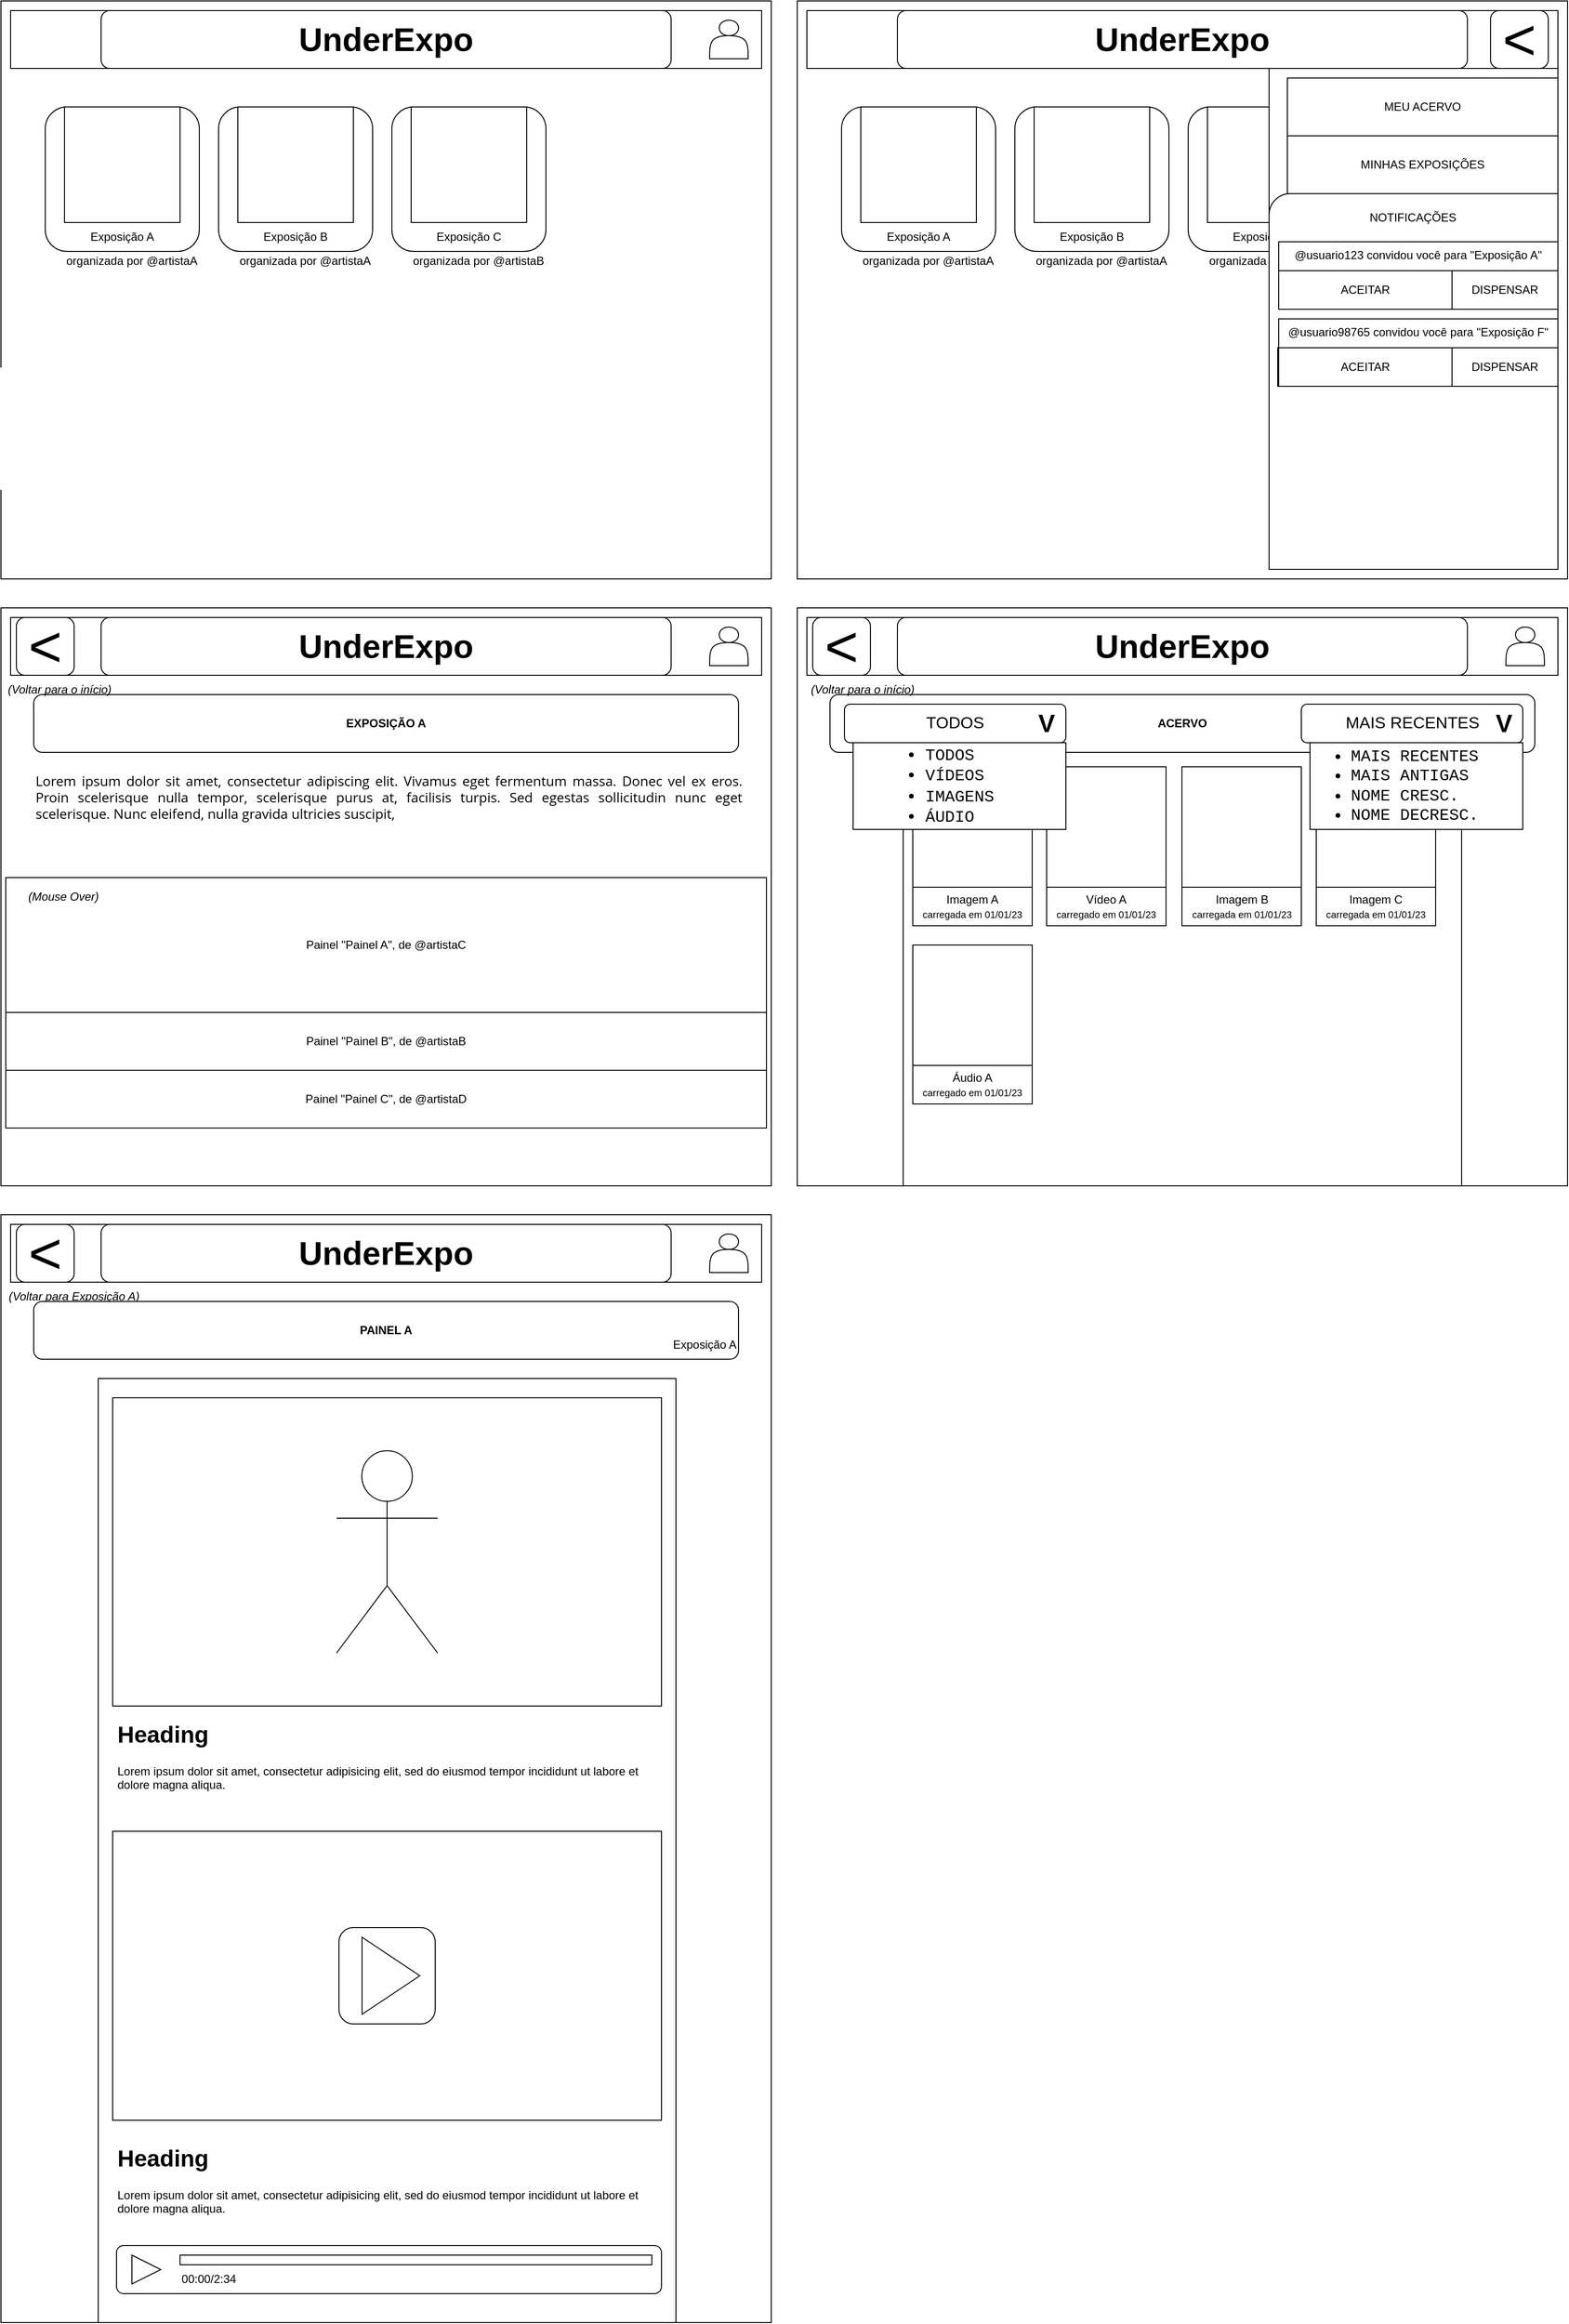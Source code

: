<mxfile version="21.7.5" type="github" pages="6">
  <diagram name="Rascunho de Telas" id="jZxrRITYODzHujeGRhK7">
    <mxGraphModel dx="1393" dy="800" grid="1" gridSize="10" guides="1" tooltips="1" connect="1" arrows="1" fold="1" page="1" pageScale="1" pageWidth="827" pageHeight="1169" math="0" shadow="0">
      <root>
        <mxCell id="0" />
        <mxCell id="1" parent="0" />
        <mxCell id="YdURDwBkvDnr7bcNllAU-2" value="" style="rounded=0;whiteSpace=wrap;html=1;" parent="1" vertex="1">
          <mxGeometry x="14" y="1280" width="800" height="1150" as="geometry" />
        </mxCell>
        <mxCell id="YdURDwBkvDnr7bcNllAU-3" value="" style="rounded=0;whiteSpace=wrap;html=1;" parent="1" vertex="1">
          <mxGeometry x="24" y="1290" width="780" height="60" as="geometry" />
        </mxCell>
        <mxCell id="YdURDwBkvDnr7bcNllAU-4" value="" style="shape=actor;whiteSpace=wrap;html=1;" parent="1" vertex="1">
          <mxGeometry x="750" y="1300" width="40" height="40" as="geometry" />
        </mxCell>
        <mxCell id="YdURDwBkvDnr7bcNllAU-5" value="" style="rounded=0;whiteSpace=wrap;html=1;" parent="1" vertex="1">
          <mxGeometry x="115" y="1450" width="600" height="980" as="geometry" />
        </mxCell>
        <mxCell id="YdURDwBkvDnr7bcNllAU-14" value="&amp;lt;" style="rounded=1;whiteSpace=wrap;html=1;fontSize=60;fontStyle=0" parent="1" vertex="1">
          <mxGeometry x="30" y="1290" width="60" height="60" as="geometry" />
        </mxCell>
        <mxCell id="YdURDwBkvDnr7bcNllAU-15" value="(Voltar para Exposição A)" style="text;html=1;strokeColor=none;fillColor=none;align=center;verticalAlign=middle;whiteSpace=wrap;rounded=0;fontStyle=2" parent="1" vertex="1">
          <mxGeometry x="20" y="1350" width="140" height="30" as="geometry" />
        </mxCell>
        <mxCell id="YdURDwBkvDnr7bcNllAU-16" value="UnderExpo" style="rounded=1;whiteSpace=wrap;html=1;fontSize=34;fontStyle=1" parent="1" vertex="1">
          <mxGeometry x="118" y="1290" width="592" height="60" as="geometry" />
        </mxCell>
        <mxCell id="YdURDwBkvDnr7bcNllAU-17" value="&lt;b&gt;PAINEL A&lt;/b&gt;" style="rounded=1;whiteSpace=wrap;html=1;" parent="1" vertex="1">
          <mxGeometry x="48" y="1370" width="732" height="60" as="geometry" />
        </mxCell>
        <mxCell id="YdURDwBkvDnr7bcNllAU-18" value="Exposição A" style="text;html=1;strokeColor=none;fillColor=none;align=center;verticalAlign=middle;whiteSpace=wrap;rounded=0;" parent="1" vertex="1">
          <mxGeometry x="710" y="1400" width="70" height="30" as="geometry" />
        </mxCell>
        <mxCell id="YdURDwBkvDnr7bcNllAU-19" value="" style="rounded=0;whiteSpace=wrap;html=1;" parent="1" vertex="1">
          <mxGeometry x="130" y="1470" width="570" height="320" as="geometry" />
        </mxCell>
        <mxCell id="YdURDwBkvDnr7bcNllAU-22" value="&lt;h1&gt;Heading&lt;/h1&gt;&lt;p&gt;Lorem ipsum dolor sit amet, consectetur adipisicing elit, sed do eiusmod tempor incididunt ut labore et dolore magna aliqua.&lt;/p&gt;" style="text;html=1;strokeColor=none;fillColor=none;spacing=5;spacingTop=-20;whiteSpace=wrap;overflow=hidden;rounded=0;" parent="1" vertex="1">
          <mxGeometry x="130" y="1800" width="570" height="90" as="geometry" />
        </mxCell>
        <mxCell id="YdURDwBkvDnr7bcNllAU-23" value="" style="shape=umlActor;verticalLabelPosition=bottom;verticalAlign=top;html=1;outlineConnect=0;" parent="1" vertex="1">
          <mxGeometry x="362.5" y="1525" width="105" height="210" as="geometry" />
        </mxCell>
        <mxCell id="YdURDwBkvDnr7bcNllAU-26" value="" style="rounded=0;whiteSpace=wrap;html=1;" parent="1" vertex="1">
          <mxGeometry x="130" y="1920" width="570" height="300" as="geometry" />
        </mxCell>
        <mxCell id="YdURDwBkvDnr7bcNllAU-28" value="" style="rounded=1;whiteSpace=wrap;html=1;" parent="1" vertex="1">
          <mxGeometry x="365" y="2020" width="100" height="100" as="geometry" />
        </mxCell>
        <mxCell id="YdURDwBkvDnr7bcNllAU-27" value="" style="triangle;whiteSpace=wrap;html=1;" parent="1" vertex="1">
          <mxGeometry x="389" y="2030" width="60" height="80" as="geometry" />
        </mxCell>
        <mxCell id="Npy8uSVx4knMwKaDxJxd-30" value="&lt;h1&gt;Heading&lt;/h1&gt;&lt;p&gt;Lorem ipsum dolor sit amet, consectetur adipisicing elit, sed do eiusmod tempor incididunt ut labore et dolore magna aliqua.&lt;/p&gt;" style="text;html=1;strokeColor=none;fillColor=none;spacing=5;spacingTop=-20;whiteSpace=wrap;overflow=hidden;rounded=0;" parent="1" vertex="1">
          <mxGeometry x="130" y="2240" width="570" height="90" as="geometry" />
        </mxCell>
        <mxCell id="Npy8uSVx4knMwKaDxJxd-31" value="" style="rounded=1;whiteSpace=wrap;html=1;" parent="1" vertex="1">
          <mxGeometry x="134" y="2350" width="566" height="50" as="geometry" />
        </mxCell>
        <mxCell id="Npy8uSVx4knMwKaDxJxd-32" value="" style="triangle;whiteSpace=wrap;html=1;" parent="1" vertex="1">
          <mxGeometry x="150" y="2360" width="30" height="30" as="geometry" />
        </mxCell>
        <mxCell id="Npy8uSVx4knMwKaDxJxd-33" value="" style="rounded=0;whiteSpace=wrap;html=1;" parent="1" vertex="1">
          <mxGeometry x="200" y="2360" width="490" height="10" as="geometry" />
        </mxCell>
        <mxCell id="Npy8uSVx4knMwKaDxJxd-35" value="00:00/2:34" style="text;html=1;strokeColor=none;fillColor=none;align=center;verticalAlign=middle;whiteSpace=wrap;rounded=0;" parent="1" vertex="1">
          <mxGeometry x="200" y="2370" width="60" height="30" as="geometry" />
        </mxCell>
        <mxCell id="5h1HnPKvwbFM0u-ZSt-x-2" value="" style="group" parent="1" vertex="1" connectable="0">
          <mxGeometry x="14" y="20" width="800" height="600" as="geometry" />
        </mxCell>
        <mxCell id="nsG4SFN4w8CyHGUnCmbV-1" value="" style="rounded=0;whiteSpace=wrap;html=1;" parent="5h1HnPKvwbFM0u-ZSt-x-2" vertex="1">
          <mxGeometry width="800" height="600" as="geometry" />
        </mxCell>
        <mxCell id="nsG4SFN4w8CyHGUnCmbV-2" value="" style="rounded=0;whiteSpace=wrap;html=1;" parent="5h1HnPKvwbFM0u-ZSt-x-2" vertex="1">
          <mxGeometry x="10" y="10" width="780" height="60" as="geometry" />
        </mxCell>
        <mxCell id="nsG4SFN4w8CyHGUnCmbV-3" value="" style="shape=actor;whiteSpace=wrap;html=1;" parent="5h1HnPKvwbFM0u-ZSt-x-2" vertex="1">
          <mxGeometry x="736" y="20" width="40" height="40" as="geometry" />
        </mxCell>
        <mxCell id="nsG4SFN4w8CyHGUnCmbV-12" value="" style="group" parent="5h1HnPKvwbFM0u-ZSt-x-2" vertex="1" connectable="0">
          <mxGeometry x="46" y="110" width="160" height="170" as="geometry" />
        </mxCell>
        <mxCell id="nsG4SFN4w8CyHGUnCmbV-4" value="" style="rounded=1;whiteSpace=wrap;html=1;" parent="nsG4SFN4w8CyHGUnCmbV-12" vertex="1">
          <mxGeometry width="160" height="150" as="geometry" />
        </mxCell>
        <mxCell id="nsG4SFN4w8CyHGUnCmbV-5" value="" style="whiteSpace=wrap;html=1;aspect=fixed;" parent="nsG4SFN4w8CyHGUnCmbV-12" vertex="1">
          <mxGeometry x="20" width="120" height="120" as="geometry" />
        </mxCell>
        <mxCell id="nsG4SFN4w8CyHGUnCmbV-6" value="Exposição A" style="text;html=1;strokeColor=none;fillColor=none;align=center;verticalAlign=middle;whiteSpace=wrap;rounded=0;" parent="nsG4SFN4w8CyHGUnCmbV-12" vertex="1">
          <mxGeometry x="20" y="120" width="120" height="30" as="geometry" />
        </mxCell>
        <mxCell id="nsG4SFN4w8CyHGUnCmbV-7" value="organizada por @artistaA" style="text;html=1;strokeColor=none;fillColor=none;align=center;verticalAlign=middle;whiteSpace=wrap;rounded=0;" parent="nsG4SFN4w8CyHGUnCmbV-12" vertex="1">
          <mxGeometry x="20" y="150" width="140" height="20" as="geometry" />
        </mxCell>
        <mxCell id="nsG4SFN4w8CyHGUnCmbV-13" value="" style="group" parent="5h1HnPKvwbFM0u-ZSt-x-2" vertex="1" connectable="0">
          <mxGeometry x="226" y="110" width="160" height="170" as="geometry" />
        </mxCell>
        <mxCell id="nsG4SFN4w8CyHGUnCmbV-14" value="" style="rounded=1;whiteSpace=wrap;html=1;" parent="nsG4SFN4w8CyHGUnCmbV-13" vertex="1">
          <mxGeometry width="160" height="150" as="geometry" />
        </mxCell>
        <mxCell id="nsG4SFN4w8CyHGUnCmbV-15" value="" style="whiteSpace=wrap;html=1;aspect=fixed;" parent="nsG4SFN4w8CyHGUnCmbV-13" vertex="1">
          <mxGeometry x="20" width="120" height="120" as="geometry" />
        </mxCell>
        <mxCell id="nsG4SFN4w8CyHGUnCmbV-16" value="Exposição B" style="text;html=1;strokeColor=none;fillColor=none;align=center;verticalAlign=middle;whiteSpace=wrap;rounded=0;" parent="nsG4SFN4w8CyHGUnCmbV-13" vertex="1">
          <mxGeometry x="20" y="120" width="120" height="30" as="geometry" />
        </mxCell>
        <mxCell id="nsG4SFN4w8CyHGUnCmbV-17" value="organizada por @artistaA" style="text;html=1;strokeColor=none;fillColor=none;align=center;verticalAlign=middle;whiteSpace=wrap;rounded=0;" parent="nsG4SFN4w8CyHGUnCmbV-13" vertex="1">
          <mxGeometry x="20" y="150" width="140" height="20" as="geometry" />
        </mxCell>
        <mxCell id="nsG4SFN4w8CyHGUnCmbV-18" value="" style="group" parent="5h1HnPKvwbFM0u-ZSt-x-2" vertex="1" connectable="0">
          <mxGeometry x="406" y="110" width="160" height="170" as="geometry" />
        </mxCell>
        <mxCell id="nsG4SFN4w8CyHGUnCmbV-19" value="" style="rounded=1;whiteSpace=wrap;html=1;" parent="nsG4SFN4w8CyHGUnCmbV-18" vertex="1">
          <mxGeometry width="160" height="150" as="geometry" />
        </mxCell>
        <mxCell id="nsG4SFN4w8CyHGUnCmbV-20" value="" style="whiteSpace=wrap;html=1;aspect=fixed;" parent="nsG4SFN4w8CyHGUnCmbV-18" vertex="1">
          <mxGeometry x="20" width="120" height="120" as="geometry" />
        </mxCell>
        <mxCell id="nsG4SFN4w8CyHGUnCmbV-21" value="Exposição C" style="text;html=1;strokeColor=none;fillColor=none;align=center;verticalAlign=middle;whiteSpace=wrap;rounded=0;" parent="nsG4SFN4w8CyHGUnCmbV-18" vertex="1">
          <mxGeometry x="20" y="120" width="120" height="30" as="geometry" />
        </mxCell>
        <mxCell id="nsG4SFN4w8CyHGUnCmbV-22" value="organizada por @artistaB" style="text;html=1;strokeColor=none;fillColor=none;align=center;verticalAlign=middle;whiteSpace=wrap;rounded=0;" parent="nsG4SFN4w8CyHGUnCmbV-18" vertex="1">
          <mxGeometry x="20" y="150" width="140" height="20" as="geometry" />
        </mxCell>
        <mxCell id="YdURDwBkvDnr7bcNllAU-12" value="UnderExpo" style="rounded=1;whiteSpace=wrap;html=1;fontSize=34;fontStyle=1" parent="5h1HnPKvwbFM0u-ZSt-x-2" vertex="1">
          <mxGeometry x="104" y="10" width="592" height="60" as="geometry" />
        </mxCell>
        <mxCell id="5h1HnPKvwbFM0u-ZSt-x-3" value="" style="group" parent="1" vertex="1" connectable="0">
          <mxGeometry x="841" y="20" width="800" height="600" as="geometry" />
        </mxCell>
        <mxCell id="5h1HnPKvwbFM0u-ZSt-x-4" value="" style="rounded=0;whiteSpace=wrap;html=1;" parent="5h1HnPKvwbFM0u-ZSt-x-3" vertex="1">
          <mxGeometry width="800" height="600" as="geometry" />
        </mxCell>
        <mxCell id="5h1HnPKvwbFM0u-ZSt-x-5" value="" style="rounded=0;whiteSpace=wrap;html=1;" parent="5h1HnPKvwbFM0u-ZSt-x-3" vertex="1">
          <mxGeometry x="10" y="10" width="780" height="60" as="geometry" />
        </mxCell>
        <mxCell id="5h1HnPKvwbFM0u-ZSt-x-7" value="" style="group" parent="5h1HnPKvwbFM0u-ZSt-x-3" vertex="1" connectable="0">
          <mxGeometry x="46" y="110" width="160" height="170" as="geometry" />
        </mxCell>
        <mxCell id="5h1HnPKvwbFM0u-ZSt-x-8" value="" style="rounded=1;whiteSpace=wrap;html=1;" parent="5h1HnPKvwbFM0u-ZSt-x-7" vertex="1">
          <mxGeometry width="160" height="150" as="geometry" />
        </mxCell>
        <mxCell id="5h1HnPKvwbFM0u-ZSt-x-9" value="" style="whiteSpace=wrap;html=1;aspect=fixed;" parent="5h1HnPKvwbFM0u-ZSt-x-7" vertex="1">
          <mxGeometry x="20" width="120" height="120" as="geometry" />
        </mxCell>
        <mxCell id="5h1HnPKvwbFM0u-ZSt-x-10" value="Exposição A" style="text;html=1;strokeColor=none;fillColor=none;align=center;verticalAlign=middle;whiteSpace=wrap;rounded=0;" parent="5h1HnPKvwbFM0u-ZSt-x-7" vertex="1">
          <mxGeometry x="20" y="120" width="120" height="30" as="geometry" />
        </mxCell>
        <mxCell id="5h1HnPKvwbFM0u-ZSt-x-11" value="organizada por @artistaA" style="text;html=1;strokeColor=none;fillColor=none;align=center;verticalAlign=middle;whiteSpace=wrap;rounded=0;" parent="5h1HnPKvwbFM0u-ZSt-x-7" vertex="1">
          <mxGeometry x="20" y="150" width="140" height="20" as="geometry" />
        </mxCell>
        <mxCell id="5h1HnPKvwbFM0u-ZSt-x-12" value="" style="group" parent="5h1HnPKvwbFM0u-ZSt-x-3" vertex="1" connectable="0">
          <mxGeometry x="226" y="110" width="160" height="170" as="geometry" />
        </mxCell>
        <mxCell id="5h1HnPKvwbFM0u-ZSt-x-13" value="" style="rounded=1;whiteSpace=wrap;html=1;" parent="5h1HnPKvwbFM0u-ZSt-x-12" vertex="1">
          <mxGeometry width="160" height="150" as="geometry" />
        </mxCell>
        <mxCell id="5h1HnPKvwbFM0u-ZSt-x-14" value="" style="whiteSpace=wrap;html=1;aspect=fixed;" parent="5h1HnPKvwbFM0u-ZSt-x-12" vertex="1">
          <mxGeometry x="20" width="120" height="120" as="geometry" />
        </mxCell>
        <mxCell id="5h1HnPKvwbFM0u-ZSt-x-15" value="Exposição B" style="text;html=1;strokeColor=none;fillColor=none;align=center;verticalAlign=middle;whiteSpace=wrap;rounded=0;" parent="5h1HnPKvwbFM0u-ZSt-x-12" vertex="1">
          <mxGeometry x="20" y="120" width="120" height="30" as="geometry" />
        </mxCell>
        <mxCell id="5h1HnPKvwbFM0u-ZSt-x-16" value="organizada por @artistaA" style="text;html=1;strokeColor=none;fillColor=none;align=center;verticalAlign=middle;whiteSpace=wrap;rounded=0;" parent="5h1HnPKvwbFM0u-ZSt-x-12" vertex="1">
          <mxGeometry x="20" y="150" width="140" height="20" as="geometry" />
        </mxCell>
        <mxCell id="5h1HnPKvwbFM0u-ZSt-x-17" value="" style="group" parent="5h1HnPKvwbFM0u-ZSt-x-3" vertex="1" connectable="0">
          <mxGeometry x="406" y="110" width="160" height="170" as="geometry" />
        </mxCell>
        <mxCell id="5h1HnPKvwbFM0u-ZSt-x-18" value="" style="rounded=1;whiteSpace=wrap;html=1;" parent="5h1HnPKvwbFM0u-ZSt-x-17" vertex="1">
          <mxGeometry width="160" height="150" as="geometry" />
        </mxCell>
        <mxCell id="5h1HnPKvwbFM0u-ZSt-x-19" value="" style="whiteSpace=wrap;html=1;aspect=fixed;" parent="5h1HnPKvwbFM0u-ZSt-x-17" vertex="1">
          <mxGeometry x="20" width="120" height="120" as="geometry" />
        </mxCell>
        <mxCell id="5h1HnPKvwbFM0u-ZSt-x-20" value="Exposição C" style="text;html=1;strokeColor=none;fillColor=none;align=center;verticalAlign=middle;whiteSpace=wrap;rounded=0;" parent="5h1HnPKvwbFM0u-ZSt-x-17" vertex="1">
          <mxGeometry x="20" y="120" width="120" height="30" as="geometry" />
        </mxCell>
        <mxCell id="5h1HnPKvwbFM0u-ZSt-x-21" value="organizada por @artistaB" style="text;html=1;strokeColor=none;fillColor=none;align=center;verticalAlign=middle;whiteSpace=wrap;rounded=0;" parent="5h1HnPKvwbFM0u-ZSt-x-17" vertex="1">
          <mxGeometry x="20" y="150" width="140" height="20" as="geometry" />
        </mxCell>
        <mxCell id="5h1HnPKvwbFM0u-ZSt-x-22" value="UnderExpo" style="rounded=1;whiteSpace=wrap;html=1;fontSize=34;fontStyle=1" parent="5h1HnPKvwbFM0u-ZSt-x-3" vertex="1">
          <mxGeometry x="104" y="10" width="592" height="60" as="geometry" />
        </mxCell>
        <mxCell id="5h1HnPKvwbFM0u-ZSt-x-23" value="" style="rounded=0;whiteSpace=wrap;html=1;" parent="5h1HnPKvwbFM0u-ZSt-x-3" vertex="1">
          <mxGeometry x="490" y="70" width="300" height="520" as="geometry" />
        </mxCell>
        <mxCell id="5h1HnPKvwbFM0u-ZSt-x-24" value="MEU ACERVO" style="rounded=0;whiteSpace=wrap;html=1;" parent="5h1HnPKvwbFM0u-ZSt-x-3" vertex="1">
          <mxGeometry x="509" y="80" width="281" height="60" as="geometry" />
        </mxCell>
        <mxCell id="5h1HnPKvwbFM0u-ZSt-x-25" value="MINHAS EXPOSIÇÕES" style="rounded=0;whiteSpace=wrap;html=1;" parent="5h1HnPKvwbFM0u-ZSt-x-3" vertex="1">
          <mxGeometry x="509" y="140" width="281" height="60" as="geometry" />
        </mxCell>
        <mxCell id="jlhowmV3GDxfKrW3HqOQ-18" value="" style="verticalLabelPosition=bottom;verticalAlign=top;html=1;shape=mxgraph.basic.corner_round_rect;dx=11;whiteSpace=wrap;" parent="5h1HnPKvwbFM0u-ZSt-x-3" vertex="1">
          <mxGeometry x="490" y="200" width="300" height="390" as="geometry" />
        </mxCell>
        <mxCell id="5h1HnPKvwbFM0u-ZSt-x-27" value="@usuario123 convidou você para &quot;Exposição A&quot;" style="rounded=0;whiteSpace=wrap;html=1;align=center;verticalAlign=top;" parent="5h1HnPKvwbFM0u-ZSt-x-3" vertex="1">
          <mxGeometry x="500" y="250" width="290" height="70" as="geometry" />
        </mxCell>
        <mxCell id="5h1HnPKvwbFM0u-ZSt-x-28" value="NOTIFICAÇÕES" style="text;html=1;strokeColor=none;fillColor=none;align=center;verticalAlign=middle;whiteSpace=wrap;rounded=0;" parent="5h1HnPKvwbFM0u-ZSt-x-3" vertex="1">
          <mxGeometry x="499" y="210" width="281" height="30" as="geometry" />
        </mxCell>
        <mxCell id="5h1HnPKvwbFM0u-ZSt-x-29" value="ACEITAR" style="rounded=0;whiteSpace=wrap;html=1;" parent="5h1HnPKvwbFM0u-ZSt-x-3" vertex="1">
          <mxGeometry x="500" y="280" width="180" height="40" as="geometry" />
        </mxCell>
        <mxCell id="5h1HnPKvwbFM0u-ZSt-x-57" value="DISPENSAR" style="rounded=0;whiteSpace=wrap;html=1;" parent="5h1HnPKvwbFM0u-ZSt-x-3" vertex="1">
          <mxGeometry x="680" y="280" width="110" height="40" as="geometry" />
        </mxCell>
        <mxCell id="5h1HnPKvwbFM0u-ZSt-x-58" value="ACEITAR" style="rounded=0;whiteSpace=wrap;html=1;" parent="5h1HnPKvwbFM0u-ZSt-x-3" vertex="1">
          <mxGeometry x="499" y="360" width="180" height="40" as="geometry" />
        </mxCell>
        <mxCell id="5h1HnPKvwbFM0u-ZSt-x-59" value="DISPENSAR" style="rounded=0;whiteSpace=wrap;html=1;" parent="5h1HnPKvwbFM0u-ZSt-x-3" vertex="1">
          <mxGeometry x="679" y="360" width="110" height="40" as="geometry" />
        </mxCell>
        <mxCell id="5h1HnPKvwbFM0u-ZSt-x-60" value="@usuario98765 convidou você para &quot;Exposição F&quot;" style="rounded=0;whiteSpace=wrap;html=1;align=center;verticalAlign=top;" parent="5h1HnPKvwbFM0u-ZSt-x-3" vertex="1">
          <mxGeometry x="500" y="330" width="290" height="70" as="geometry" />
        </mxCell>
        <mxCell id="5h1HnPKvwbFM0u-ZSt-x-61" value="DISPENSAR" style="rounded=0;whiteSpace=wrap;html=1;" parent="5h1HnPKvwbFM0u-ZSt-x-3" vertex="1">
          <mxGeometry x="680" y="360" width="110" height="40" as="geometry" />
        </mxCell>
        <mxCell id="5h1HnPKvwbFM0u-ZSt-x-62" value="ACEITAR" style="rounded=0;whiteSpace=wrap;html=1;" parent="5h1HnPKvwbFM0u-ZSt-x-3" vertex="1">
          <mxGeometry x="500" y="360" width="180" height="40" as="geometry" />
        </mxCell>
        <mxCell id="5h1HnPKvwbFM0u-ZSt-x-63" value="&amp;lt;" style="rounded=1;whiteSpace=wrap;html=1;fontSize=60;fontStyle=0" parent="5h1HnPKvwbFM0u-ZSt-x-3" vertex="1">
          <mxGeometry x="720" y="10" width="60" height="60" as="geometry" />
        </mxCell>
        <mxCell id="jlhowmV3GDxfKrW3HqOQ-2" value="" style="group" parent="1" vertex="1" connectable="0">
          <mxGeometry x="14" y="650" width="800" height="600" as="geometry" />
        </mxCell>
        <mxCell id="nsG4SFN4w8CyHGUnCmbV-23" value="" style="rounded=0;whiteSpace=wrap;html=1;" parent="jlhowmV3GDxfKrW3HqOQ-2" vertex="1">
          <mxGeometry width="800" height="600" as="geometry" />
        </mxCell>
        <mxCell id="nsG4SFN4w8CyHGUnCmbV-24" value="" style="rounded=0;whiteSpace=wrap;html=1;" parent="jlhowmV3GDxfKrW3HqOQ-2" vertex="1">
          <mxGeometry x="10" y="10" width="780" height="60" as="geometry" />
        </mxCell>
        <mxCell id="nsG4SFN4w8CyHGUnCmbV-25" value="" style="shape=actor;whiteSpace=wrap;html=1;" parent="jlhowmV3GDxfKrW3HqOQ-2" vertex="1">
          <mxGeometry x="736" y="20" width="40" height="40" as="geometry" />
        </mxCell>
        <mxCell id="nsG4SFN4w8CyHGUnCmbV-41" value="Painel &quot;Painel A&quot;, de @artistaC" style="rounded=0;whiteSpace=wrap;html=1;" parent="jlhowmV3GDxfKrW3HqOQ-2" vertex="1">
          <mxGeometry x="5" y="280" width="790" height="140" as="geometry" />
        </mxCell>
        <mxCell id="nsG4SFN4w8CyHGUnCmbV-42" value="Painel &quot;Painel B&quot;, de @artistaB" style="rounded=0;whiteSpace=wrap;html=1;" parent="jlhowmV3GDxfKrW3HqOQ-2" vertex="1">
          <mxGeometry x="5" y="420" width="790" height="60" as="geometry" />
        </mxCell>
        <mxCell id="nsG4SFN4w8CyHGUnCmbV-43" value="Painel &quot;Painel C&quot;, de @artistaD" style="rounded=0;whiteSpace=wrap;html=1;" parent="jlhowmV3GDxfKrW3HqOQ-2" vertex="1">
          <mxGeometry x="5" y="480" width="790" height="60" as="geometry" />
        </mxCell>
        <mxCell id="YdURDwBkvDnr7bcNllAU-1" value="(Mouse Over)" style="text;html=1;strokeColor=none;fillColor=none;align=center;verticalAlign=middle;whiteSpace=wrap;rounded=0;fontStyle=2" parent="jlhowmV3GDxfKrW3HqOQ-2" vertex="1">
          <mxGeometry x="10" y="285" width="110" height="30" as="geometry" />
        </mxCell>
        <mxCell id="YdURDwBkvDnr7bcNllAU-9" value="&amp;lt;" style="rounded=1;whiteSpace=wrap;html=1;fontSize=60;fontStyle=0" parent="jlhowmV3GDxfKrW3HqOQ-2" vertex="1">
          <mxGeometry x="16" y="10" width="60" height="60" as="geometry" />
        </mxCell>
        <mxCell id="YdURDwBkvDnr7bcNllAU-11" value="EXPOSIÇÃO A" style="rounded=1;whiteSpace=wrap;html=1;fontStyle=1" parent="jlhowmV3GDxfKrW3HqOQ-2" vertex="1">
          <mxGeometry x="34" y="90" width="732" height="60" as="geometry" />
        </mxCell>
        <mxCell id="YdURDwBkvDnr7bcNllAU-13" value="UnderExpo" style="rounded=1;whiteSpace=wrap;html=1;fontSize=34;fontStyle=1" parent="jlhowmV3GDxfKrW3HqOQ-2" vertex="1">
          <mxGeometry x="104" y="10" width="592" height="60" as="geometry" />
        </mxCell>
        <mxCell id="YdURDwBkvDnr7bcNllAU-10" value="(Voltar para o início)" style="text;html=1;strokeColor=none;fillColor=none;align=center;verticalAlign=middle;whiteSpace=wrap;rounded=0;fontStyle=2" parent="jlhowmV3GDxfKrW3HqOQ-2" vertex="1">
          <mxGeometry x="6" y="70" width="110" height="30" as="geometry" />
        </mxCell>
        <mxCell id="g5LH80iM-sPJN8iyKnSg-1" value="&lt;p style=&quot;margin: 0px 0px 15px; padding: 0px; text-align: justify; font-family: &amp;quot;Open Sans&amp;quot;, Arial, sans-serif; font-size: 14px; background-color: rgb(255, 255, 255);&quot;&gt;Lorem ipsum dolor sit amet, consectetur adipiscing elit. Vivamus eget fermentum massa. Donec vel ex eros. Proin scelerisque nulla tempor, scelerisque purus at, facilisis turpis. Sed egestas sollicitudin nunc eget scelerisque. Nunc eleifend, nulla gravida ultricies suscipit,&lt;br&gt;&lt;/p&gt;" style="text;html=1;strokeColor=none;fillColor=none;align=left;verticalAlign=top;whiteSpace=wrap;rounded=0;" parent="jlhowmV3GDxfKrW3HqOQ-2" vertex="1">
          <mxGeometry x="34" y="165" width="736" height="105" as="geometry" />
        </mxCell>
        <mxCell id="jlhowmV3GDxfKrW3HqOQ-3" value="" style="group" parent="1" vertex="1" connectable="0">
          <mxGeometry x="841" y="650" width="800" height="600" as="geometry" />
        </mxCell>
        <mxCell id="jlhowmV3GDxfKrW3HqOQ-4" value="" style="rounded=0;whiteSpace=wrap;html=1;" parent="jlhowmV3GDxfKrW3HqOQ-3" vertex="1">
          <mxGeometry width="800" height="600" as="geometry" />
        </mxCell>
        <mxCell id="jlhowmV3GDxfKrW3HqOQ-5" value="" style="rounded=0;whiteSpace=wrap;html=1;" parent="jlhowmV3GDxfKrW3HqOQ-3" vertex="1">
          <mxGeometry x="10" y="10" width="780" height="60" as="geometry" />
        </mxCell>
        <mxCell id="jlhowmV3GDxfKrW3HqOQ-6" value="" style="shape=actor;whiteSpace=wrap;html=1;" parent="jlhowmV3GDxfKrW3HqOQ-3" vertex="1">
          <mxGeometry x="736" y="20" width="40" height="40" as="geometry" />
        </mxCell>
        <mxCell id="jlhowmV3GDxfKrW3HqOQ-11" value="&amp;lt;" style="rounded=1;whiteSpace=wrap;html=1;fontSize=60;fontStyle=0" parent="jlhowmV3GDxfKrW3HqOQ-3" vertex="1">
          <mxGeometry x="16" y="10" width="60" height="60" as="geometry" />
        </mxCell>
        <mxCell id="jlhowmV3GDxfKrW3HqOQ-12" value="ACERVO" style="rounded=1;whiteSpace=wrap;html=1;fontStyle=1" parent="jlhowmV3GDxfKrW3HqOQ-3" vertex="1">
          <mxGeometry x="34" y="90" width="732" height="60" as="geometry" />
        </mxCell>
        <mxCell id="jlhowmV3GDxfKrW3HqOQ-13" value="UnderExpo" style="rounded=1;whiteSpace=wrap;html=1;fontSize=34;fontStyle=1" parent="jlhowmV3GDxfKrW3HqOQ-3" vertex="1">
          <mxGeometry x="104" y="10" width="592" height="60" as="geometry" />
        </mxCell>
        <mxCell id="jlhowmV3GDxfKrW3HqOQ-14" value="(Voltar para o início)" style="text;html=1;strokeColor=none;fillColor=none;align=center;verticalAlign=middle;whiteSpace=wrap;rounded=0;fontStyle=2" parent="jlhowmV3GDxfKrW3HqOQ-3" vertex="1">
          <mxGeometry x="6" y="70" width="124" height="30" as="geometry" />
        </mxCell>
        <mxCell id="jlhowmV3GDxfKrW3HqOQ-19" value="" style="rounded=0;whiteSpace=wrap;html=1;" parent="jlhowmV3GDxfKrW3HqOQ-3" vertex="1">
          <mxGeometry x="110" y="150" width="580" height="450" as="geometry" />
        </mxCell>
        <mxCell id="jlhowmV3GDxfKrW3HqOQ-25" value="" style="group" parent="jlhowmV3GDxfKrW3HqOQ-3" vertex="1" connectable="0">
          <mxGeometry x="120" y="165" width="124" height="165" as="geometry" />
        </mxCell>
        <mxCell id="jlhowmV3GDxfKrW3HqOQ-23" value="" style="rounded=0;whiteSpace=wrap;html=1;" parent="jlhowmV3GDxfKrW3HqOQ-25" vertex="1">
          <mxGeometry width="124" height="125" as="geometry" />
        </mxCell>
        <mxCell id="jlhowmV3GDxfKrW3HqOQ-24" value="Imagem A&lt;br&gt;&lt;font style=&quot;font-size: 10px;&quot;&gt;carregada em 01/01/23&lt;/font&gt;" style="rounded=0;whiteSpace=wrap;html=1;align=center;" parent="jlhowmV3GDxfKrW3HqOQ-25" vertex="1">
          <mxGeometry y="125" width="124" height="40" as="geometry" />
        </mxCell>
        <mxCell id="jlhowmV3GDxfKrW3HqOQ-26" value="" style="group" parent="jlhowmV3GDxfKrW3HqOQ-3" vertex="1" connectable="0">
          <mxGeometry x="259" y="165" width="124" height="165" as="geometry" />
        </mxCell>
        <mxCell id="jlhowmV3GDxfKrW3HqOQ-27" value="" style="rounded=0;whiteSpace=wrap;html=1;" parent="jlhowmV3GDxfKrW3HqOQ-26" vertex="1">
          <mxGeometry width="124" height="125" as="geometry" />
        </mxCell>
        <mxCell id="jlhowmV3GDxfKrW3HqOQ-28" value="Vídeo A&lt;br&gt;&lt;font style=&quot;font-size: 10px;&quot;&gt;carregado em 01/01/23&lt;/font&gt;" style="rounded=0;whiteSpace=wrap;html=1;align=center;" parent="jlhowmV3GDxfKrW3HqOQ-26" vertex="1">
          <mxGeometry y="125" width="124" height="40" as="geometry" />
        </mxCell>
        <mxCell id="jlhowmV3GDxfKrW3HqOQ-29" value="" style="group" parent="jlhowmV3GDxfKrW3HqOQ-3" vertex="1" connectable="0">
          <mxGeometry x="399.5" y="165" width="124" height="165" as="geometry" />
        </mxCell>
        <mxCell id="jlhowmV3GDxfKrW3HqOQ-30" value="" style="rounded=0;whiteSpace=wrap;html=1;" parent="jlhowmV3GDxfKrW3HqOQ-29" vertex="1">
          <mxGeometry width="124" height="125" as="geometry" />
        </mxCell>
        <mxCell id="jlhowmV3GDxfKrW3HqOQ-31" value="Imagem B&lt;br&gt;&lt;font style=&quot;font-size: 10px;&quot;&gt;carregada em 01/01/23&lt;/font&gt;" style="rounded=0;whiteSpace=wrap;html=1;align=center;" parent="jlhowmV3GDxfKrW3HqOQ-29" vertex="1">
          <mxGeometry y="125" width="124" height="40" as="geometry" />
        </mxCell>
        <mxCell id="jlhowmV3GDxfKrW3HqOQ-32" value="" style="group" parent="jlhowmV3GDxfKrW3HqOQ-3" vertex="1" connectable="0">
          <mxGeometry x="539" y="165" width="124" height="165" as="geometry" />
        </mxCell>
        <mxCell id="jlhowmV3GDxfKrW3HqOQ-33" value="" style="rounded=0;whiteSpace=wrap;html=1;" parent="jlhowmV3GDxfKrW3HqOQ-32" vertex="1">
          <mxGeometry width="124" height="125" as="geometry" />
        </mxCell>
        <mxCell id="jlhowmV3GDxfKrW3HqOQ-34" value="Imagem C&lt;br&gt;&lt;font style=&quot;font-size: 10px;&quot;&gt;carregada em 01/01/23&lt;/font&gt;" style="rounded=0;whiteSpace=wrap;html=1;align=center;" parent="jlhowmV3GDxfKrW3HqOQ-32" vertex="1">
          <mxGeometry y="125" width="124" height="40" as="geometry" />
        </mxCell>
        <mxCell id="jlhowmV3GDxfKrW3HqOQ-35" value="" style="group" parent="jlhowmV3GDxfKrW3HqOQ-3" vertex="1" connectable="0">
          <mxGeometry x="120" y="350" width="124" height="165" as="geometry" />
        </mxCell>
        <mxCell id="jlhowmV3GDxfKrW3HqOQ-36" value="" style="rounded=0;whiteSpace=wrap;html=1;" parent="jlhowmV3GDxfKrW3HqOQ-35" vertex="1">
          <mxGeometry width="124" height="125" as="geometry" />
        </mxCell>
        <mxCell id="jlhowmV3GDxfKrW3HqOQ-37" value="Áudio A&lt;br&gt;&lt;font style=&quot;font-size: 10px;&quot;&gt;carregado em 01/01/23&lt;/font&gt;" style="rounded=0;whiteSpace=wrap;html=1;align=center;" parent="jlhowmV3GDxfKrW3HqOQ-35" vertex="1">
          <mxGeometry y="125" width="124" height="40" as="geometry" />
        </mxCell>
        <mxCell id="jlhowmV3GDxfKrW3HqOQ-38" value="" style="group" parent="jlhowmV3GDxfKrW3HqOQ-3" vertex="1" connectable="0">
          <mxGeometry x="49" y="100" width="230" height="130" as="geometry" />
        </mxCell>
        <mxCell id="jlhowmV3GDxfKrW3HqOQ-20" value="&lt;font style=&quot;font-size: 17px;&quot;&gt;TODOS&lt;/font&gt;" style="rounded=1;whiteSpace=wrap;html=1;fontSize=17;" parent="jlhowmV3GDxfKrW3HqOQ-38" vertex="1">
          <mxGeometry width="230" height="40" as="geometry" />
        </mxCell>
        <mxCell id="jlhowmV3GDxfKrW3HqOQ-22" value="&lt;ul style=&quot;font-size: 17px;&quot;&gt;&lt;li style=&quot;font-size: 17px;&quot;&gt;&lt;font face=&quot;Courier New&quot; style=&quot;font-size: 17px;&quot;&gt;TODOS&lt;/font&gt;&lt;/li&gt;&lt;li style=&quot;font-size: 17px;&quot;&gt;&lt;font face=&quot;Courier New&quot; style=&quot;font-size: 17px;&quot;&gt;VÍDEOS&lt;/font&gt;&lt;/li&gt;&lt;li style=&quot;font-size: 17px;&quot;&gt;&lt;font face=&quot;Courier New&quot; style=&quot;font-size: 17px;&quot;&gt;IMAGENS&lt;/font&gt;&lt;/li&gt;&lt;li style=&quot;font-size: 17px;&quot;&gt;&lt;span style=&quot;background-color: initial; font-size: 17px;&quot;&gt;&lt;font face=&quot;Courier New&quot; style=&quot;font-size: 17px;&quot;&gt;ÁUDIO&lt;/font&gt;&lt;/span&gt;&lt;/li&gt;&lt;/ul&gt;" style="rounded=0;whiteSpace=wrap;html=1;align=left;fontSize=17;spacingLeft=33;" parent="jlhowmV3GDxfKrW3HqOQ-38" vertex="1">
          <mxGeometry x="9" y="40" width="221" height="90" as="geometry" />
        </mxCell>
        <mxCell id="jlhowmV3GDxfKrW3HqOQ-21" value="V" style="text;html=1;strokeColor=none;fillColor=none;align=center;verticalAlign=middle;whiteSpace=wrap;rounded=0;fontSize=26;fontStyle=1" parent="jlhowmV3GDxfKrW3HqOQ-38" vertex="1">
          <mxGeometry x="190" width="40" height="40" as="geometry" />
        </mxCell>
        <mxCell id="jlhowmV3GDxfKrW3HqOQ-39" value="" style="group" parent="jlhowmV3GDxfKrW3HqOQ-3" vertex="1" connectable="0">
          <mxGeometry x="523.5" y="100" width="230" height="130" as="geometry" />
        </mxCell>
        <mxCell id="jlhowmV3GDxfKrW3HqOQ-40" value="&lt;font style=&quot;font-size: 17px;&quot;&gt;MAIS RECENTES&lt;/font&gt;" style="rounded=1;whiteSpace=wrap;html=1;fontSize=17;" parent="jlhowmV3GDxfKrW3HqOQ-39" vertex="1">
          <mxGeometry width="230" height="40" as="geometry" />
        </mxCell>
        <mxCell id="jlhowmV3GDxfKrW3HqOQ-41" value="&lt;ul style=&quot;font-size: 17px;&quot;&gt;&lt;li style=&quot;border-color: var(--border-color);&quot;&gt;MAIS RECENTES&lt;/li&gt;&lt;li style=&quot;border-color: var(--border-color);&quot;&gt;MAIS ANTIGAS&lt;/li&gt;&lt;li style=&quot;font-size: 17px;&quot;&gt;NOME CRESC.&lt;/li&gt;&lt;li style=&quot;font-size: 17px;&quot;&gt;NOME DECRESC.&lt;/li&gt;&lt;/ul&gt;" style="rounded=0;whiteSpace=wrap;html=1;align=left;fontSize=17;spacingLeft=0;fontFamily=Courier New;" parent="jlhowmV3GDxfKrW3HqOQ-39" vertex="1">
          <mxGeometry x="9" y="40" width="221" height="90" as="geometry" />
        </mxCell>
        <mxCell id="jlhowmV3GDxfKrW3HqOQ-42" value="V" style="text;html=1;strokeColor=none;fillColor=none;align=center;verticalAlign=middle;whiteSpace=wrap;rounded=0;fontSize=26;fontStyle=1" parent="jlhowmV3GDxfKrW3HqOQ-39" vertex="1">
          <mxGeometry x="190" width="40" height="40" as="geometry" />
        </mxCell>
      </root>
    </mxGraphModel>
  </diagram>
  <diagram id="Iucmx8cP3h9ClscWfVII" name="Mapa do Site">
    <mxGraphModel dx="1393" dy="2454" grid="1" gridSize="10" guides="1" tooltips="1" connect="1" arrows="1" fold="1" page="1" pageScale="1" pageWidth="1169" pageHeight="827" math="0" shadow="0">
      <root>
        <mxCell id="0" />
        <mxCell id="1" parent="0" />
        <mxCell id="UGWqyXPSQXGr3RS5MB4K-1" value="" style="edgeStyle=orthogonalEdgeStyle;rounded=0;orthogonalLoop=1;jettySize=auto;html=1;exitX=0.5;exitY=1;exitDx=0;exitDy=0;fillColor=#dae8fc;strokeColor=#6c8ebf;" parent="1" source="UGWqyXPSQXGr3RS5MB4K-10" target="UGWqyXPSQXGr3RS5MB4K-29" edge="1">
          <mxGeometry relative="1" as="geometry" />
        </mxCell>
        <mxCell id="UGWqyXPSQXGr3RS5MB4K-2" value="" style="edgeStyle=orthogonalEdgeStyle;rounded=0;orthogonalLoop=1;jettySize=auto;html=1;exitX=0.5;exitY=1;exitDx=0;exitDy=0;fillColor=#d5e8d4;strokeColor=#82b366;" parent="1" source="UGWqyXPSQXGr3RS5MB4K-6" target="UGWqyXPSQXGr3RS5MB4K-10" edge="1">
          <mxGeometry relative="1" as="geometry" />
        </mxCell>
        <mxCell id="UGWqyXPSQXGr3RS5MB4K-3" value="" style="edgeStyle=orthogonalEdgeStyle;rounded=0;orthogonalLoop=1;jettySize=auto;html=1;fillColor=#dae8fc;strokeColor=#6c8ebf;exitX=0.5;exitY=1;exitDx=0;exitDy=0;" parent="1" source="UGWqyXPSQXGr3RS5MB4K-6" target="UGWqyXPSQXGr3RS5MB4K-16" edge="1">
          <mxGeometry relative="1" as="geometry" />
        </mxCell>
        <mxCell id="UGWqyXPSQXGr3RS5MB4K-4" value="" style="edgeStyle=orthogonalEdgeStyle;rounded=0;orthogonalLoop=1;jettySize=auto;html=1;fillColor=#d5e8d4;strokeColor=#82b366;" parent="1" source="UGWqyXPSQXGr3RS5MB4K-6" target="UGWqyXPSQXGr3RS5MB4K-22" edge="1">
          <mxGeometry relative="1" as="geometry" />
        </mxCell>
        <mxCell id="UGWqyXPSQXGr3RS5MB4K-5" value="" style="edgeStyle=orthogonalEdgeStyle;rounded=0;orthogonalLoop=1;jettySize=auto;html=1;fillColor=#dae8fc;strokeColor=#6c8ebf;exitX=0.5;exitY=1;exitDx=0;exitDy=0;" parent="1" source="UGWqyXPSQXGr3RS5MB4K-16" target="UGWqyXPSQXGr3RS5MB4K-27" edge="1">
          <mxGeometry relative="1" as="geometry" />
        </mxCell>
        <mxCell id="UGWqyXPSQXGr3RS5MB4K-6" value="INÍCIO" style="rounded=0;whiteSpace=wrap;html=1;fillColor=#d5e8d4;strokeColor=#82b366;" parent="1" vertex="1">
          <mxGeometry x="525" y="-1480" width="120" height="60" as="geometry" />
        </mxCell>
        <mxCell id="UGWqyXPSQXGr3RS5MB4K-7" value="" style="edgeStyle=orthogonalEdgeStyle;rounded=0;orthogonalLoop=1;jettySize=auto;html=1;fillColor=#d5e8d4;strokeColor=#82b366;exitX=0.5;exitY=1;exitDx=0;exitDy=0;" parent="1" source="UGWqyXPSQXGr3RS5MB4K-10" target="UGWqyXPSQXGr3RS5MB4K-13" edge="1">
          <mxGeometry relative="1" as="geometry" />
        </mxCell>
        <mxCell id="UGWqyXPSQXGr3RS5MB4K-8" value="" style="edgeStyle=orthogonalEdgeStyle;rounded=0;orthogonalLoop=1;jettySize=auto;html=1;exitX=0.5;exitY=1;exitDx=0;exitDy=0;fillColor=#f8cecc;strokeColor=#b85450;" parent="1" source="UGWqyXPSQXGr3RS5MB4K-10" target="UGWqyXPSQXGr3RS5MB4K-20" edge="1">
          <mxGeometry relative="1" as="geometry" />
        </mxCell>
        <mxCell id="UGWqyXPSQXGr3RS5MB4K-9" value="" style="edgeStyle=orthogonalEdgeStyle;rounded=0;orthogonalLoop=1;jettySize=auto;html=1;exitX=0.5;exitY=1;exitDx=0;exitDy=0;fillColor=#f8cecc;strokeColor=#b85450;" parent="1" source="UGWqyXPSQXGr3RS5MB4K-10" target="UGWqyXPSQXGr3RS5MB4K-26" edge="1">
          <mxGeometry relative="1" as="geometry" />
        </mxCell>
        <mxCell id="UGWqyXPSQXGr3RS5MB4K-10" value="EXPOSIÇÃO" style="rounded=0;whiteSpace=wrap;html=1;fillColor=#d5e8d4;strokeColor=#82b366;" parent="1" vertex="1">
          <mxGeometry x="285" y="-1340" width="120" height="60" as="geometry" />
        </mxCell>
        <mxCell id="UGWqyXPSQXGr3RS5MB4K-11" value="" style="edgeStyle=orthogonalEdgeStyle;rounded=0;orthogonalLoop=1;jettySize=auto;html=1;fillColor=#e1d5e7;strokeColor=#9673a6;exitX=0.5;exitY=1;exitDx=0;exitDy=0;" parent="1" source="UGWqyXPSQXGr3RS5MB4K-13" target="UGWqyXPSQXGr3RS5MB4K-21" edge="1">
          <mxGeometry relative="1" as="geometry" />
        </mxCell>
        <mxCell id="UGWqyXPSQXGr3RS5MB4K-12" value="" style="edgeStyle=orthogonalEdgeStyle;rounded=0;orthogonalLoop=1;jettySize=auto;html=1;fillColor=#d5e8d4;strokeColor=#82b366;" parent="1" source="UGWqyXPSQXGr3RS5MB4K-13" target="UGWqyXPSQXGr3RS5MB4K-28" edge="1">
          <mxGeometry relative="1" as="geometry" />
        </mxCell>
        <mxCell id="UGWqyXPSQXGr3RS5MB4K-13" value="PAINEL" style="rounded=0;whiteSpace=wrap;html=1;fillColor=#d5e8d4;strokeColor=#82b366;" parent="1" vertex="1">
          <mxGeometry x="205" y="-1200" width="120" height="60" as="geometry" />
        </mxCell>
        <mxCell id="UGWqyXPSQXGr3RS5MB4K-14" value="" style="edgeStyle=orthogonalEdgeStyle;rounded=0;orthogonalLoop=1;jettySize=auto;html=1;fillColor=#dae8fc;strokeColor=#6c8ebf;" parent="1" source="UGWqyXPSQXGr3RS5MB4K-16" target="UGWqyXPSQXGr3RS5MB4K-18" edge="1">
          <mxGeometry relative="1" as="geometry" />
        </mxCell>
        <mxCell id="UGWqyXPSQXGr3RS5MB4K-15" style="edgeStyle=orthogonalEdgeStyle;rounded=0;orthogonalLoop=1;jettySize=auto;html=1;exitX=0.5;exitY=1;exitDx=0;exitDy=0;entryX=0.5;entryY=0;entryDx=0;entryDy=0;fillColor=#dae8fc;strokeColor=#6c8ebf;" parent="1" source="UGWqyXPSQXGr3RS5MB4K-16" target="UGWqyXPSQXGr3RS5MB4K-23" edge="1">
          <mxGeometry relative="1" as="geometry" />
        </mxCell>
        <mxCell id="UGWqyXPSQXGr3RS5MB4K-16" value="PERFIL" style="rounded=0;whiteSpace=wrap;html=1;fillColor=#dae8fc;strokeColor=#6c8ebf;" parent="1" vertex="1">
          <mxGeometry x="844" y="-1340" width="120" height="60" as="geometry" />
        </mxCell>
        <mxCell id="UGWqyXPSQXGr3RS5MB4K-17" style="edgeStyle=orthogonalEdgeStyle;rounded=0;orthogonalLoop=1;jettySize=auto;html=1;exitX=0.5;exitY=1;exitDx=0;exitDy=0;entryX=0.5;entryY=0;entryDx=0;entryDy=0;fillColor=#dae8fc;strokeColor=#6c8ebf;" parent="1" source="UGWqyXPSQXGr3RS5MB4K-18" target="UGWqyXPSQXGr3RS5MB4K-30" edge="1">
          <mxGeometry relative="1" as="geometry" />
        </mxCell>
        <mxCell id="UGWqyXPSQXGr3RS5MB4K-18" value="ACERVO" style="rounded=0;whiteSpace=wrap;html=1;fillColor=#dae8fc;strokeColor=#6c8ebf;" parent="1" vertex="1">
          <mxGeometry x="844" y="-1200" width="120" height="60" as="geometry" />
        </mxCell>
        <mxCell id="UGWqyXPSQXGr3RS5MB4K-19" value="&lt;b&gt;&lt;br&gt;&lt;u&gt;LEGENDA&lt;/u&gt;&lt;br&gt;&lt;font color=&quot;#006600&quot;&gt;ANÔNIMO&lt;/font&gt;&lt;br&gt;&lt;font color=&quot;#003366&quot;&gt;CADASTRADO&lt;/font&gt;&lt;font color=&quot;#330000&quot;&gt;&lt;br&gt;&lt;/font&gt;&lt;font color=&quot;#660066&quot;&gt;CONVIDADO&lt;/font&gt;&lt;br&gt;&lt;font color=&quot;#660000&quot;&gt;ORGANIZADOR&lt;/font&gt;&lt;/b&gt;&lt;font color=&quot;#190033&quot;&gt;&lt;br&gt;&lt;/font&gt;" style="text;html=1;strokeColor=none;fillColor=none;align=left;verticalAlign=middle;whiteSpace=wrap;rounded=0;" parent="1" vertex="1">
          <mxGeometry x="185" y="-1480" width="100" height="90" as="geometry" />
        </mxCell>
        <mxCell id="UGWqyXPSQXGr3RS5MB4K-20" value="EDITAR EXPOSIÇÃO" style="rounded=0;whiteSpace=wrap;html=1;fillColor=#f8cecc;strokeColor=#b85450;" parent="1" vertex="1">
          <mxGeometry x="525" y="-1200" width="120" height="60" as="geometry" />
        </mxCell>
        <mxCell id="UGWqyXPSQXGr3RS5MB4K-21" value="EDITAR PAINEL" style="rounded=0;whiteSpace=wrap;html=1;fillColor=#e1d5e7;strokeColor=#9673a6;" parent="1" vertex="1">
          <mxGeometry x="285" y="-1060" width="120" height="60" as="geometry" />
        </mxCell>
        <mxCell id="UGWqyXPSQXGr3RS5MB4K-22" value="REGISTRAR" style="rounded=0;whiteSpace=wrap;html=1;fillColor=#d5e8d4;strokeColor=#82b366;" parent="1" vertex="1">
          <mxGeometry x="565" y="-1340" width="120" height="60" as="geometry" />
        </mxCell>
        <mxCell id="UGWqyXPSQXGr3RS5MB4K-23" value="MINHAS EXPOSIÇÕES" style="rounded=0;whiteSpace=wrap;html=1;fillColor=#dae8fc;strokeColor=#6c8ebf;" parent="1" vertex="1">
          <mxGeometry x="684" y="-1200" width="120" height="60" as="geometry" />
        </mxCell>
        <mxCell id="UGWqyXPSQXGr3RS5MB4K-24" value="" style="edgeStyle=orthogonalEdgeStyle;rounded=0;orthogonalLoop=1;jettySize=auto;html=1;exitX=0.5;exitY=1;exitDx=0;exitDy=0;fillColor=#dae8fc;strokeColor=#6c8ebf;" parent="1" source="UGWqyXPSQXGr3RS5MB4K-23" target="UGWqyXPSQXGr3RS5MB4K-25" edge="1">
          <mxGeometry relative="1" as="geometry">
            <mxPoint x="1066" y="-1000" as="sourcePoint" />
          </mxGeometry>
        </mxCell>
        <mxCell id="UGWqyXPSQXGr3RS5MB4K-25" value="CRIAR EXPOSIÇÃO" style="rounded=0;whiteSpace=wrap;html=1;fillColor=#dae8fc;strokeColor=#6c8ebf;" parent="1" vertex="1">
          <mxGeometry x="684" y="-1060" width="120" height="60" as="geometry" />
        </mxCell>
        <mxCell id="UGWqyXPSQXGr3RS5MB4K-26" value="CONVIDAR ARTISTA" style="rounded=0;whiteSpace=wrap;html=1;fillColor=#f8cecc;strokeColor=#b85450;" parent="1" vertex="1">
          <mxGeometry x="365" y="-1200" width="120" height="60" as="geometry" />
        </mxCell>
        <mxCell id="UGWqyXPSQXGr3RS5MB4K-27" value="NOTIFICAÇÕES" style="rounded=0;whiteSpace=wrap;html=1;fillColor=#dae8fc;strokeColor=#6c8ebf;" parent="1" vertex="1">
          <mxGeometry x="1005" y="-1200" width="120" height="60" as="geometry" />
        </mxCell>
        <mxCell id="UGWqyXPSQXGr3RS5MB4K-28" value="PERFIL DO AUTOR" style="rounded=0;whiteSpace=wrap;html=1;fillColor=#d5e8d4;strokeColor=#82b366;" parent="1" vertex="1">
          <mxGeometry x="125" y="-1060" width="120" height="60" as="geometry" />
        </mxCell>
        <mxCell id="UGWqyXPSQXGr3RS5MB4K-29" value="DENUNCIAR EXPOSIÇÃO" style="whiteSpace=wrap;html=1;fillColor=#dae8fc;strokeColor=#6c8ebf;rounded=0;" parent="1" vertex="1">
          <mxGeometry x="45" y="-1200" width="120" height="60" as="geometry" />
        </mxCell>
        <mxCell id="UGWqyXPSQXGr3RS5MB4K-30" value="ADICIONAR OBRA" style="rounded=0;whiteSpace=wrap;html=1;fillColor=#dae8fc;strokeColor=#6c8ebf;" parent="1" vertex="1">
          <mxGeometry x="844" y="-1060" width="120" height="60" as="geometry" />
        </mxCell>
      </root>
    </mxGraphModel>
  </diagram>
  <diagram id="8crCfwryu359JEdS27oy" name="Fluxos de Navegação">
    <mxGraphModel dx="1393" dy="2454" grid="1" gridSize="10" guides="1" tooltips="1" connect="1" arrows="1" fold="1" page="1" pageScale="1" pageWidth="1169" pageHeight="827" math="0" shadow="0">
      <root>
        <mxCell id="0" />
        <mxCell id="1" parent="0" />
        <mxCell id="1Pmllor6tDKm1N7NESMu-1" value="" style="edgeStyle=orthogonalEdgeStyle;rounded=0;orthogonalLoop=1;jettySize=auto;html=1;" parent="1" source="1Pmllor6tDKm1N7NESMu-2" target="1Pmllor6tDKm1N7NESMu-4" edge="1">
          <mxGeometry relative="1" as="geometry" />
        </mxCell>
        <mxCell id="1Pmllor6tDKm1N7NESMu-2" value="INÍCIO" style="ellipse;whiteSpace=wrap;html=1;aspect=fixed;fillColor=#f8cecc;strokeColor=#b85450;" parent="1" vertex="1">
          <mxGeometry x="60" y="-1460" width="80" height="80" as="geometry" />
        </mxCell>
        <mxCell id="1Pmllor6tDKm1N7NESMu-3" value="" style="edgeStyle=orthogonalEdgeStyle;rounded=0;orthogonalLoop=1;jettySize=auto;html=1;" parent="1" source="1Pmllor6tDKm1N7NESMu-4" target="1Pmllor6tDKm1N7NESMu-9" edge="1">
          <mxGeometry relative="1" as="geometry" />
        </mxCell>
        <mxCell id="1Pmllor6tDKm1N7NESMu-4" value="EXPOSIÇÃO" style="whiteSpace=wrap;html=1;fillColor=#dae8fc;strokeColor=#6c8ebf;" parent="1" vertex="1">
          <mxGeometry x="220" y="-1450" width="120" height="60" as="geometry" />
        </mxCell>
        <mxCell id="1Pmllor6tDKm1N7NESMu-5" value="" style="edgeStyle=orthogonalEdgeStyle;rounded=0;orthogonalLoop=1;jettySize=auto;html=1;entryX=0;entryY=0.5;entryDx=0;entryDy=0;" parent="1" source="1Pmllor6tDKm1N7NESMu-9" target="1Pmllor6tDKm1N7NESMu-58" edge="1">
          <mxGeometry relative="1" as="geometry">
            <mxPoint x="540" y="-1420" as="targetPoint" />
          </mxGeometry>
        </mxCell>
        <mxCell id="1Pmllor6tDKm1N7NESMu-6" value="NÃO" style="edgeLabel;html=1;align=center;verticalAlign=middle;resizable=0;points=[];" parent="1Pmllor6tDKm1N7NESMu-5" vertex="1" connectable="0">
          <mxGeometry y="-2" relative="1" as="geometry">
            <mxPoint as="offset" />
          </mxGeometry>
        </mxCell>
        <mxCell id="1Pmllor6tDKm1N7NESMu-7" value="" style="edgeStyle=orthogonalEdgeStyle;rounded=0;orthogonalLoop=1;jettySize=auto;html=1;" parent="1" source="1Pmllor6tDKm1N7NESMu-9" target="1Pmllor6tDKm1N7NESMu-20" edge="1">
          <mxGeometry relative="1" as="geometry" />
        </mxCell>
        <mxCell id="1Pmllor6tDKm1N7NESMu-8" value="SIM" style="edgeLabel;html=1;align=center;verticalAlign=middle;resizable=0;points=[];" parent="1Pmllor6tDKm1N7NESMu-7" vertex="1" connectable="0">
          <mxGeometry x="-0.075" y="1" relative="1" as="geometry">
            <mxPoint x="-1" y="-17" as="offset" />
          </mxGeometry>
        </mxCell>
        <mxCell id="1Pmllor6tDKm1N7NESMu-9" value="usuário criou exposição?" style="rhombus;whiteSpace=wrap;html=1;fillColor=#ffe6cc;strokeColor=#d79b00;" parent="1" vertex="1">
          <mxGeometry x="420" y="-1460" width="80" height="80" as="geometry" />
        </mxCell>
        <mxCell id="1Pmllor6tDKm1N7NESMu-10" style="edgeStyle=orthogonalEdgeStyle;rounded=0;orthogonalLoop=1;jettySize=auto;html=1;entryX=0;entryY=0.5;entryDx=0;entryDy=0;" parent="1" source="1Pmllor6tDKm1N7NESMu-11" target="1Pmllor6tDKm1N7NESMu-16" edge="1">
          <mxGeometry relative="1" as="geometry" />
        </mxCell>
        <mxCell id="1Pmllor6tDKm1N7NESMu-11" value="PAINEL" style="whiteSpace=wrap;html=1;fillColor=#dae8fc;strokeColor=#6c8ebf;" parent="1" vertex="1">
          <mxGeometry x="700" y="-1450" width="120" height="60" as="geometry" />
        </mxCell>
        <mxCell id="1Pmllor6tDKm1N7NESMu-12" style="edgeStyle=orthogonalEdgeStyle;rounded=0;orthogonalLoop=1;jettySize=auto;html=1;exitX=1;exitY=0.5;exitDx=0;exitDy=0;entryX=0;entryY=0.5;entryDx=0;entryDy=0;" parent="1" source="1Pmllor6tDKm1N7NESMu-16" target="1Pmllor6tDKm1N7NESMu-17" edge="1">
          <mxGeometry relative="1" as="geometry" />
        </mxCell>
        <mxCell id="1Pmllor6tDKm1N7NESMu-13" value="NÃO" style="edgeLabel;html=1;align=center;verticalAlign=middle;resizable=0;points=[];" parent="1Pmllor6tDKm1N7NESMu-12" vertex="1" connectable="0">
          <mxGeometry x="-0.1" y="-3" relative="1" as="geometry">
            <mxPoint as="offset" />
          </mxGeometry>
        </mxCell>
        <mxCell id="1Pmllor6tDKm1N7NESMu-14" value="" style="edgeStyle=orthogonalEdgeStyle;rounded=0;orthogonalLoop=1;jettySize=auto;html=1;" parent="1" source="1Pmllor6tDKm1N7NESMu-16" target="1Pmllor6tDKm1N7NESMu-23" edge="1">
          <mxGeometry relative="1" as="geometry" />
        </mxCell>
        <mxCell id="1Pmllor6tDKm1N7NESMu-15" value="SIM" style="edgeLabel;html=1;align=center;verticalAlign=middle;resizable=0;points=[];" parent="1Pmllor6tDKm1N7NESMu-14" vertex="1" connectable="0">
          <mxGeometry x="0.044" y="1" relative="1" as="geometry">
            <mxPoint x="-1" y="-27" as="offset" />
          </mxGeometry>
        </mxCell>
        <mxCell id="1Pmllor6tDKm1N7NESMu-16" value="usuário aceitou convite para esse painel?" style="rhombus;whiteSpace=wrap;html=1;fillColor=#ffe6cc;strokeColor=#d79b00;" parent="1" vertex="1">
          <mxGeometry x="900" y="-1460" width="80" height="80" as="geometry" />
        </mxCell>
        <mxCell id="1Pmllor6tDKm1N7NESMu-17" value="PERFIL DO AUTOR" style="whiteSpace=wrap;html=1;fillColor=#dae8fc;strokeColor=#6c8ebf;" parent="1" vertex="1">
          <mxGeometry x="1060" y="-1450" width="120" height="60" as="geometry" />
        </mxCell>
        <mxCell id="1Pmllor6tDKm1N7NESMu-18" value="" style="edgeStyle=orthogonalEdgeStyle;rounded=0;orthogonalLoop=1;jettySize=auto;html=1;" parent="1" source="1Pmllor6tDKm1N7NESMu-20" target="1Pmllor6tDKm1N7NESMu-21" edge="1">
          <mxGeometry relative="1" as="geometry" />
        </mxCell>
        <mxCell id="1Pmllor6tDKm1N7NESMu-19" value="" style="edgeStyle=orthogonalEdgeStyle;rounded=0;orthogonalLoop=1;jettySize=auto;html=1;" parent="1" source="1Pmllor6tDKm1N7NESMu-20" target="1Pmllor6tDKm1N7NESMu-22" edge="1">
          <mxGeometry relative="1" as="geometry" />
        </mxCell>
        <mxCell id="1Pmllor6tDKm1N7NESMu-20" value="" style="rhombus;whiteSpace=wrap;html=1;fillColor=#ffe6cc;strokeColor=#d79b00;" parent="1" vertex="1">
          <mxGeometry x="420" y="-1300" width="80" height="80" as="geometry" />
        </mxCell>
        <mxCell id="1Pmllor6tDKm1N7NESMu-21" value="CONVIDAR ARTISTA" style="whiteSpace=wrap;html=1;fillColor=#dae8fc;strokeColor=#6c8ebf;" parent="1" vertex="1">
          <mxGeometry x="540" y="-1290" width="120" height="60" as="geometry" />
        </mxCell>
        <mxCell id="1Pmllor6tDKm1N7NESMu-22" value="EDITAR EXPOSIÇÃO" style="whiteSpace=wrap;html=1;fillColor=#dae8fc;strokeColor=#6c8ebf;" parent="1" vertex="1">
          <mxGeometry x="260" y="-1290" width="120" height="60" as="geometry" />
        </mxCell>
        <mxCell id="1Pmllor6tDKm1N7NESMu-23" value="EDITAR PAINEL" style="whiteSpace=wrap;html=1;fillColor=#dae8fc;strokeColor=#6c8ebf;" parent="1" vertex="1">
          <mxGeometry x="880" y="-1290" width="120" height="60" as="geometry" />
        </mxCell>
        <mxCell id="1Pmllor6tDKm1N7NESMu-24" value="" style="edgeStyle=orthogonalEdgeStyle;rounded=0;orthogonalLoop=1;jettySize=auto;html=1;" parent="1" source="1Pmllor6tDKm1N7NESMu-25" target="1Pmllor6tDKm1N7NESMu-27" edge="1">
          <mxGeometry relative="1" as="geometry" />
        </mxCell>
        <mxCell id="1Pmllor6tDKm1N7NESMu-25" value="INÍCIO" style="ellipse;whiteSpace=wrap;html=1;aspect=fixed;fillColor=#f8cecc;strokeColor=#b85450;" parent="1" vertex="1">
          <mxGeometry x="60" y="-980" width="80" height="80" as="geometry" />
        </mxCell>
        <mxCell id="1Pmllor6tDKm1N7NESMu-26" value="" style="edgeStyle=orthogonalEdgeStyle;rounded=0;orthogonalLoop=1;jettySize=auto;html=1;" parent="1" source="1Pmllor6tDKm1N7NESMu-27" target="1Pmllor6tDKm1N7NESMu-31" edge="1">
          <mxGeometry relative="1" as="geometry" />
        </mxCell>
        <mxCell id="1Pmllor6tDKm1N7NESMu-27" value="PERFIL" style="whiteSpace=wrap;html=1;fillColor=#dae8fc;strokeColor=#6c8ebf;" parent="1" vertex="1">
          <mxGeometry x="220" y="-970" width="120" height="60" as="geometry" />
        </mxCell>
        <mxCell id="1Pmllor6tDKm1N7NESMu-28" value="" style="edgeStyle=orthogonalEdgeStyle;rounded=0;orthogonalLoop=1;jettySize=auto;html=1;" parent="1" source="1Pmllor6tDKm1N7NESMu-31" target="1Pmllor6tDKm1N7NESMu-33" edge="1">
          <mxGeometry relative="1" as="geometry" />
        </mxCell>
        <mxCell id="1Pmllor6tDKm1N7NESMu-29" style="edgeStyle=orthogonalEdgeStyle;rounded=0;orthogonalLoop=1;jettySize=auto;html=1;exitX=0.5;exitY=0;exitDx=0;exitDy=0;entryX=0.5;entryY=1;entryDx=0;entryDy=0;" parent="1" source="1Pmllor6tDKm1N7NESMu-31" target="1Pmllor6tDKm1N7NESMu-40" edge="1">
          <mxGeometry relative="1" as="geometry" />
        </mxCell>
        <mxCell id="1Pmllor6tDKm1N7NESMu-30" style="edgeStyle=orthogonalEdgeStyle;rounded=0;orthogonalLoop=1;jettySize=auto;html=1;entryX=0.5;entryY=0;entryDx=0;entryDy=0;exitX=0.5;exitY=1;exitDx=0;exitDy=0;" parent="1" source="1Pmllor6tDKm1N7NESMu-31" target="1Pmllor6tDKm1N7NESMu-44" edge="1">
          <mxGeometry relative="1" as="geometry">
            <mxPoint x="420" y="-830" as="sourcePoint" />
          </mxGeometry>
        </mxCell>
        <mxCell id="1Pmllor6tDKm1N7NESMu-31" value="" style="rhombus;whiteSpace=wrap;html=1;fillColor=#ffe6cc;strokeColor=#d79b00;" parent="1" vertex="1">
          <mxGeometry x="420" y="-980" width="80" height="80" as="geometry" />
        </mxCell>
        <mxCell id="1Pmllor6tDKm1N7NESMu-32" style="edgeStyle=orthogonalEdgeStyle;rounded=0;orthogonalLoop=1;jettySize=auto;html=1;entryX=0;entryY=0.5;entryDx=0;entryDy=0;" parent="1" source="1Pmllor6tDKm1N7NESMu-33" target="1Pmllor6tDKm1N7NESMu-36" edge="1">
          <mxGeometry relative="1" as="geometry" />
        </mxCell>
        <mxCell id="1Pmllor6tDKm1N7NESMu-33" value="MINHAS EXPOSIÇÕES" style="whiteSpace=wrap;html=1;fillColor=#dae8fc;strokeColor=#6c8ebf;" parent="1" vertex="1">
          <mxGeometry x="580" y="-970" width="120" height="60" as="geometry" />
        </mxCell>
        <mxCell id="1Pmllor6tDKm1N7NESMu-34" value="" style="edgeStyle=orthogonalEdgeStyle;rounded=0;orthogonalLoop=1;jettySize=auto;html=1;" parent="1" source="1Pmllor6tDKm1N7NESMu-36" target="1Pmllor6tDKm1N7NESMu-42" edge="1">
          <mxGeometry relative="1" as="geometry" />
        </mxCell>
        <mxCell id="1Pmllor6tDKm1N7NESMu-35" value="" style="edgeStyle=orthogonalEdgeStyle;rounded=0;orthogonalLoop=1;jettySize=auto;html=1;" parent="1" source="1Pmllor6tDKm1N7NESMu-36" target="1Pmllor6tDKm1N7NESMu-51" edge="1">
          <mxGeometry relative="1" as="geometry" />
        </mxCell>
        <mxCell id="1Pmllor6tDKm1N7NESMu-36" value="" style="rhombus;whiteSpace=wrap;html=1;fillColor=#ffe6cc;strokeColor=#d79b00;" parent="1" vertex="1">
          <mxGeometry x="780" y="-980" width="80" height="80" as="geometry" />
        </mxCell>
        <mxCell id="1Pmllor6tDKm1N7NESMu-37" value="" style="edgeStyle=orthogonalEdgeStyle;rounded=0;orthogonalLoop=1;jettySize=auto;html=1;" parent="1" source="1Pmllor6tDKm1N7NESMu-38" target="1Pmllor6tDKm1N7NESMu-52" edge="1">
          <mxGeometry relative="1" as="geometry" />
        </mxCell>
        <mxCell id="1Pmllor6tDKm1N7NESMu-38" value="EDITAR EXPOSIÇÃO" style="whiteSpace=wrap;html=1;fillColor=#dae8fc;strokeColor=#6c8ebf;" parent="1" vertex="1">
          <mxGeometry x="1020" y="-970" width="120" height="60" as="geometry" />
        </mxCell>
        <mxCell id="1Pmllor6tDKm1N7NESMu-39" style="edgeStyle=orthogonalEdgeStyle;rounded=0;orthogonalLoop=1;jettySize=auto;html=1;exitX=1;exitY=0.5;exitDx=0;exitDy=0;entryX=0;entryY=0.5;entryDx=0;entryDy=0;" parent="1" source="1Pmllor6tDKm1N7NESMu-40" target="1Pmllor6tDKm1N7NESMu-61" edge="1">
          <mxGeometry relative="1" as="geometry" />
        </mxCell>
        <mxCell id="1Pmllor6tDKm1N7NESMu-40" value="ACERVO" style="whiteSpace=wrap;html=1;fillColor=#dae8fc;strokeColor=#6c8ebf;" parent="1" vertex="1">
          <mxGeometry x="400" y="-1100" width="120" height="60" as="geometry" />
        </mxCell>
        <mxCell id="1Pmllor6tDKm1N7NESMu-41" style="edgeStyle=orthogonalEdgeStyle;rounded=0;orthogonalLoop=1;jettySize=auto;html=1;exitX=1;exitY=0.5;exitDx=0;exitDy=0;entryX=0.5;entryY=1;entryDx=0;entryDy=0;" parent="1" source="1Pmllor6tDKm1N7NESMu-42" target="1Pmllor6tDKm1N7NESMu-51" edge="1">
          <mxGeometry relative="1" as="geometry" />
        </mxCell>
        <mxCell id="1Pmllor6tDKm1N7NESMu-42" value="CRIAR EXPOSIÇÃO" style="whiteSpace=wrap;html=1;fillColor=#dae8fc;strokeColor=#6c8ebf;" parent="1" vertex="1">
          <mxGeometry x="760" y="-830" width="120" height="60" as="geometry" />
        </mxCell>
        <mxCell id="1Pmllor6tDKm1N7NESMu-43" value="" style="edgeStyle=orthogonalEdgeStyle;rounded=0;orthogonalLoop=1;jettySize=auto;html=1;entryX=1;entryY=0.5;entryDx=0;entryDy=0;" parent="1" source="1Pmllor6tDKm1N7NESMu-44" target="1Pmllor6tDKm1N7NESMu-48" edge="1">
          <mxGeometry relative="1" as="geometry">
            <mxPoint x="580" y="-1110" as="targetPoint" />
          </mxGeometry>
        </mxCell>
        <mxCell id="1Pmllor6tDKm1N7NESMu-44" value="NOTIFICAÇÕES" style="whiteSpace=wrap;html=1;fillColor=#dae8fc;strokeColor=#6c8ebf;" parent="1" vertex="1">
          <mxGeometry x="400" y="-830" width="120" height="60" as="geometry" />
        </mxCell>
        <mxCell id="1Pmllor6tDKm1N7NESMu-45" value="" style="edgeStyle=orthogonalEdgeStyle;rounded=0;orthogonalLoop=1;jettySize=auto;html=1;" parent="1" source="1Pmllor6tDKm1N7NESMu-48" target="1Pmllor6tDKm1N7NESMu-49" edge="1">
          <mxGeometry relative="1" as="geometry" />
        </mxCell>
        <mxCell id="1Pmllor6tDKm1N7NESMu-46" value="SIM" style="edgeLabel;html=1;align=center;verticalAlign=middle;resizable=0;points=[];" parent="1Pmllor6tDKm1N7NESMu-45" vertex="1" connectable="0">
          <mxGeometry x="-0.425" y="-1" relative="1" as="geometry">
            <mxPoint x="-10" y="1" as="offset" />
          </mxGeometry>
        </mxCell>
        <mxCell id="1Pmllor6tDKm1N7NESMu-47" value="" style="edgeStyle=orthogonalEdgeStyle;rounded=0;orthogonalLoop=1;jettySize=auto;html=1;" parent="1" source="1Pmllor6tDKm1N7NESMu-48" target="1Pmllor6tDKm1N7NESMu-55" edge="1">
          <mxGeometry relative="1" as="geometry" />
        </mxCell>
        <mxCell id="1Pmllor6tDKm1N7NESMu-48" value="usuário aceitou um convite para uma exposição?" style="rhombus;whiteSpace=wrap;html=1;fillColor=#ffe6cc;strokeColor=#d79b00;" parent="1" vertex="1">
          <mxGeometry x="230" y="-850" width="100" height="100" as="geometry" />
        </mxCell>
        <mxCell id="1Pmllor6tDKm1N7NESMu-49" value="EDITAR PAINEL" style="whiteSpace=wrap;html=1;fillColor=#dae8fc;strokeColor=#6c8ebf;" parent="1" vertex="1">
          <mxGeometry x="40" y="-830" width="120" height="60" as="geometry" />
        </mxCell>
        <mxCell id="1Pmllor6tDKm1N7NESMu-50" style="edgeStyle=orthogonalEdgeStyle;rounded=0;orthogonalLoop=1;jettySize=auto;html=1;entryX=0;entryY=0.5;entryDx=0;entryDy=0;" parent="1" source="1Pmllor6tDKm1N7NESMu-51" target="1Pmllor6tDKm1N7NESMu-38" edge="1">
          <mxGeometry relative="1" as="geometry" />
        </mxCell>
        <mxCell id="1Pmllor6tDKm1N7NESMu-51" value="" style="rhombus;whiteSpace=wrap;html=1;fillColor=#ffe6cc;strokeColor=#d79b00;" parent="1" vertex="1">
          <mxGeometry x="900" y="-980" width="80" height="80" as="geometry" />
        </mxCell>
        <mxCell id="1Pmllor6tDKm1N7NESMu-52" value="CONVIDAR ARTISTA" style="whiteSpace=wrap;html=1;fillColor=#dae8fc;strokeColor=#6c8ebf;" parent="1" vertex="1">
          <mxGeometry x="1020" y="-830" width="120" height="60" as="geometry" />
        </mxCell>
        <mxCell id="1Pmllor6tDKm1N7NESMu-53" value="" style="edgeStyle=orthogonalEdgeStyle;rounded=0;orthogonalLoop=1;jettySize=auto;html=1;" parent="1" source="1Pmllor6tDKm1N7NESMu-55" target="1Pmllor6tDKm1N7NESMu-48" edge="1">
          <mxGeometry relative="1" as="geometry" />
        </mxCell>
        <mxCell id="1Pmllor6tDKm1N7NESMu-54" value="NÃO" style="edgeLabel;html=1;align=center;verticalAlign=middle;resizable=0;points=[];" parent="1Pmllor6tDKm1N7NESMu-53" vertex="1" connectable="0">
          <mxGeometry x="0.08" y="1" relative="1" as="geometry">
            <mxPoint as="offset" />
          </mxGeometry>
        </mxCell>
        <mxCell id="1Pmllor6tDKm1N7NESMu-55" value="FIM" style="ellipse;whiteSpace=wrap;html=1;fillColor=#ffe6cc;strokeColor=#d79b00;" parent="1" vertex="1">
          <mxGeometry x="250" y="-690" width="60" height="60" as="geometry" />
        </mxCell>
        <mxCell id="1Pmllor6tDKm1N7NESMu-56" style="edgeStyle=orthogonalEdgeStyle;rounded=0;orthogonalLoop=1;jettySize=auto;html=1;exitX=1;exitY=0.5;exitDx=0;exitDy=0;entryX=0;entryY=0.5;entryDx=0;entryDy=0;" parent="1" source="1Pmllor6tDKm1N7NESMu-58" target="1Pmllor6tDKm1N7NESMu-11" edge="1">
          <mxGeometry relative="1" as="geometry" />
        </mxCell>
        <mxCell id="1Pmllor6tDKm1N7NESMu-57" style="edgeStyle=orthogonalEdgeStyle;rounded=0;orthogonalLoop=1;jettySize=auto;html=1;exitX=0.5;exitY=0;exitDx=0;exitDy=0;entryX=0.5;entryY=1;entryDx=0;entryDy=0;" parent="1" source="1Pmllor6tDKm1N7NESMu-58" target="1Pmllor6tDKm1N7NESMu-59" edge="1">
          <mxGeometry relative="1" as="geometry" />
        </mxCell>
        <mxCell id="1Pmllor6tDKm1N7NESMu-58" value="" style="rhombus;whiteSpace=wrap;html=1;fillColor=#ffe6cc;strokeColor=#d79b00;" parent="1" vertex="1">
          <mxGeometry x="560" y="-1460" width="80" height="80" as="geometry" />
        </mxCell>
        <mxCell id="1Pmllor6tDKm1N7NESMu-59" value="DENUNCIAR EXPOSIÇÃO" style="whiteSpace=wrap;html=1;fillColor=#dae8fc;strokeColor=#6c8ebf;" parent="1" vertex="1">
          <mxGeometry x="540" y="-1590" width="120" height="60" as="geometry" />
        </mxCell>
        <mxCell id="1Pmllor6tDKm1N7NESMu-60" value="(Não exibir mais essa exposição para o usuário)" style="text;html=1;strokeColor=none;fillColor=none;align=center;verticalAlign=middle;whiteSpace=wrap;rounded=0;" parent="1" vertex="1">
          <mxGeometry x="660" y="-1610" width="140" height="70" as="geometry" />
        </mxCell>
        <mxCell id="1Pmllor6tDKm1N7NESMu-61" value="ADICIONAR OBRA" style="whiteSpace=wrap;html=1;fillColor=#dae8fc;strokeColor=#6c8ebf;" parent="1" vertex="1">
          <mxGeometry x="580" y="-1100" width="120" height="60" as="geometry" />
        </mxCell>
      </root>
    </mxGraphModel>
  </diagram>
  <diagram name="Fluxogramas" id="feFJbSvwhd5prwaaJOPX">
    <mxGraphModel dx="1161" dy="2321" grid="1" gridSize="10" guides="1" tooltips="1" connect="1" arrows="1" fold="1" page="1" pageScale="1" pageWidth="1169" pageHeight="827" math="0" shadow="0">
      <root>
        <mxCell id="4iAtxjMJRtzOUngMklVs-0" />
        <mxCell id="4iAtxjMJRtzOUngMklVs-1" parent="4iAtxjMJRtzOUngMklVs-0" />
        <mxCell id="JKRMvUmEwdLHSB209eAB-5" style="edgeStyle=orthogonalEdgeStyle;rounded=0;orthogonalLoop=1;jettySize=auto;html=1;exitX=1;exitY=0.5;exitDx=0;exitDy=0;exitPerimeter=0;entryX=0;entryY=0.5;entryDx=0;entryDy=0;entryPerimeter=0;" edge="1" parent="4iAtxjMJRtzOUngMklVs-1" source="JKRMvUmEwdLHSB209eAB-3" target="JKRMvUmEwdLHSB209eAB-4">
          <mxGeometry relative="1" as="geometry" />
        </mxCell>
        <mxCell id="JKRMvUmEwdLHSB209eAB-3" value="INÍCIO" style="strokeWidth=2;html=1;shape=mxgraph.flowchart.start_1;whiteSpace=wrap;fillColor=#d5e8d4;strokeColor=#82b366;" vertex="1" parent="4iAtxjMJRtzOUngMklVs-1">
          <mxGeometry x="10" y="-1320" width="100" height="60" as="geometry" />
        </mxCell>
        <mxCell id="JKRMvUmEwdLHSB209eAB-7" value="SIM" style="edgeStyle=orthogonalEdgeStyle;rounded=0;orthogonalLoop=1;jettySize=auto;html=1;exitX=0.5;exitY=0;exitDx=0;exitDy=0;exitPerimeter=0;entryX=0.5;entryY=1;entryDx=0;entryDy=0;" edge="1" parent="4iAtxjMJRtzOUngMklVs-1" source="JKRMvUmEwdLHSB209eAB-4" target="JKRMvUmEwdLHSB209eAB-6">
          <mxGeometry relative="1" as="geometry" />
        </mxCell>
        <mxCell id="JKRMvUmEwdLHSB209eAB-11" value="" style="edgeStyle=orthogonalEdgeStyle;rounded=0;orthogonalLoop=1;jettySize=auto;html=1;" edge="1" parent="4iAtxjMJRtzOUngMklVs-1" source="JKRMvUmEwdLHSB209eAB-4" target="JKRMvUmEwdLHSB209eAB-10">
          <mxGeometry relative="1" as="geometry" />
        </mxCell>
        <mxCell id="JKRMvUmEwdLHSB209eAB-12" value="NÃO" style="edgeLabel;html=1;align=center;verticalAlign=middle;resizable=0;points=[];" vertex="1" connectable="0" parent="JKRMvUmEwdLHSB209eAB-11">
          <mxGeometry x="-0.312" y="1" relative="1" as="geometry">
            <mxPoint as="offset" />
          </mxGeometry>
        </mxCell>
        <mxCell id="JKRMvUmEwdLHSB209eAB-4" value="Quer explorar exposições?" style="strokeWidth=2;html=1;shape=mxgraph.flowchart.decision;whiteSpace=wrap;fillColor=#ffe6cc;strokeColor=#d79b00;" vertex="1" parent="4iAtxjMJRtzOUngMklVs-1">
          <mxGeometry x="150" y="-1340" width="100" height="100" as="geometry" />
        </mxCell>
        <mxCell id="hwZ75BeJriBww_niisct-9" style="edgeStyle=orthogonalEdgeStyle;rounded=0;orthogonalLoop=1;jettySize=auto;html=1;exitX=1;exitY=0.5;exitDx=0;exitDy=0;entryX=0;entryY=0.5;entryDx=0;entryDy=0;entryPerimeter=0;" edge="1" parent="4iAtxjMJRtzOUngMklVs-1" source="JKRMvUmEwdLHSB209eAB-6" target="hwZ75BeJriBww_niisct-8">
          <mxGeometry relative="1" as="geometry" />
        </mxCell>
        <mxCell id="JKRMvUmEwdLHSB209eAB-6" value="CARREGAR LISTA DE EXPOSIÇÕES" style="rounded=1;whiteSpace=wrap;html=1;absoluteArcSize=1;arcSize=14;strokeWidth=2;fillColor=#dae8fc;strokeColor=#6c8ebf;" vertex="1" parent="4iAtxjMJRtzOUngMklVs-1">
          <mxGeometry x="150" y="-1480" width="100" height="60" as="geometry" />
        </mxCell>
        <mxCell id="JKRMvUmEwdLHSB209eAB-8" value="CARREGAR PAINEIS DA EXPOSIÇÃO" style="rounded=1;whiteSpace=wrap;html=1;absoluteArcSize=1;arcSize=14;strokeWidth=2;fillColor=#dae8fc;strokeColor=#6c8ebf;" vertex="1" parent="4iAtxjMJRtzOUngMklVs-1">
          <mxGeometry x="510" y="-1480" width="100" height="60" as="geometry" />
        </mxCell>
        <mxCell id="hwZ75BeJriBww_niisct-1" value="NÃO" style="edgeStyle=orthogonalEdgeStyle;rounded=0;orthogonalLoop=1;jettySize=auto;html=1;exitX=1;exitY=0.5;exitDx=0;exitDy=0;exitPerimeter=0;entryX=0;entryY=0.5;entryDx=0;entryDy=0;entryPerimeter=0;" edge="1" parent="4iAtxjMJRtzOUngMklVs-1" source="JKRMvUmEwdLHSB209eAB-10" target="hwZ75BeJriBww_niisct-0">
          <mxGeometry relative="1" as="geometry" />
        </mxCell>
        <mxCell id="hwZ75BeJriBww_niisct-7" value="SIM" style="edgeStyle=orthogonalEdgeStyle;rounded=0;orthogonalLoop=1;jettySize=auto;html=1;exitX=0.5;exitY=1;exitDx=0;exitDy=0;exitPerimeter=0;entryX=0.5;entryY=0;entryDx=0;entryDy=0;" edge="1" parent="4iAtxjMJRtzOUngMklVs-1" source="JKRMvUmEwdLHSB209eAB-10" target="hwZ75BeJriBww_niisct-6">
          <mxGeometry relative="1" as="geometry" />
        </mxCell>
        <mxCell id="JKRMvUmEwdLHSB209eAB-10" value="Quer acessar o próprio perfil?" style="strokeWidth=2;html=1;shape=mxgraph.flowchart.decision;whiteSpace=wrap;fillColor=#ffe6cc;strokeColor=#d79b00;" vertex="1" parent="4iAtxjMJRtzOUngMklVs-1">
          <mxGeometry x="330" y="-1340" width="100" height="100" as="geometry" />
        </mxCell>
        <mxCell id="hwZ75BeJriBww_niisct-0" value="FIM" style="strokeWidth=2;html=1;shape=mxgraph.flowchart.start_1;whiteSpace=wrap;fillColor=#f8cecc;strokeColor=#b85450;" vertex="1" parent="4iAtxjMJRtzOUngMklVs-1">
          <mxGeometry x="510" y="-1320" width="100" height="60" as="geometry" />
        </mxCell>
        <mxCell id="hwZ75BeJriBww_niisct-20" style="edgeStyle=orthogonalEdgeStyle;rounded=0;orthogonalLoop=1;jettySize=auto;html=1;exitX=1;exitY=0.5;exitDx=0;exitDy=0;entryX=0;entryY=0.5;entryDx=0;entryDy=0;entryPerimeter=0;" edge="1" parent="4iAtxjMJRtzOUngMklVs-1" source="hwZ75BeJriBww_niisct-6" target="hwZ75BeJriBww_niisct-19">
          <mxGeometry relative="1" as="geometry" />
        </mxCell>
        <mxCell id="hwZ75BeJriBww_niisct-6" value="CARREGAR NOTIFICAÇÕES" style="rounded=1;whiteSpace=wrap;html=1;absoluteArcSize=1;arcSize=14;strokeWidth=2;fillColor=#dae8fc;strokeColor=#6c8ebf;" vertex="1" parent="4iAtxjMJRtzOUngMklVs-1">
          <mxGeometry x="330" y="-1160" width="100" height="60" as="geometry" />
        </mxCell>
        <mxCell id="hwZ75BeJriBww_niisct-10" value="SIM" style="edgeStyle=orthogonalEdgeStyle;rounded=0;orthogonalLoop=1;jettySize=auto;html=1;exitX=1;exitY=0.5;exitDx=0;exitDy=0;exitPerimeter=0;entryX=0;entryY=0.5;entryDx=0;entryDy=0;" edge="1" parent="4iAtxjMJRtzOUngMklVs-1" source="hwZ75BeJriBww_niisct-8" target="JKRMvUmEwdLHSB209eAB-8">
          <mxGeometry relative="1" as="geometry" />
        </mxCell>
        <mxCell id="hwZ75BeJriBww_niisct-12" value="NÃO" style="edgeStyle=orthogonalEdgeStyle;rounded=0;orthogonalLoop=1;jettySize=auto;html=1;exitX=0.5;exitY=0;exitDx=0;exitDy=0;exitPerimeter=0;entryX=0.5;entryY=1;entryDx=0;entryDy=0;entryPerimeter=0;" edge="1" parent="4iAtxjMJRtzOUngMklVs-1" source="hwZ75BeJriBww_niisct-8" target="hwZ75BeJriBww_niisct-11">
          <mxGeometry relative="1" as="geometry" />
        </mxCell>
        <mxCell id="hwZ75BeJriBww_niisct-8" value="Escolheu visitar uma exposição?" style="strokeWidth=2;html=1;shape=mxgraph.flowchart.decision;whiteSpace=wrap;fillColor=#ffe6cc;strokeColor=#d79b00;" vertex="1" parent="4iAtxjMJRtzOUngMklVs-1">
          <mxGeometry x="330" y="-1500" width="100" height="100" as="geometry" />
        </mxCell>
        <mxCell id="hwZ75BeJriBww_niisct-11" value="FIM" style="strokeWidth=2;html=1;shape=mxgraph.flowchart.start_1;whiteSpace=wrap;fillColor=#f8cecc;strokeColor=#b85450;" vertex="1" parent="4iAtxjMJRtzOUngMklVs-1">
          <mxGeometry x="330" y="-1640" width="100" height="60" as="geometry" />
        </mxCell>
        <mxCell id="hwZ75BeJriBww_niisct-16" value="NÃO" style="edgeStyle=orthogonalEdgeStyle;rounded=0;orthogonalLoop=1;jettySize=auto;html=1;" edge="1" parent="4iAtxjMJRtzOUngMklVs-1" source="hwZ75BeJriBww_niisct-13" target="hwZ75BeJriBww_niisct-15">
          <mxGeometry relative="1" as="geometry" />
        </mxCell>
        <mxCell id="hwZ75BeJriBww_niisct-26" value="" style="edgeStyle=orthogonalEdgeStyle;rounded=0;orthogonalLoop=1;jettySize=auto;html=1;" edge="1" parent="4iAtxjMJRtzOUngMklVs-1" source="hwZ75BeJriBww_niisct-13" target="hwZ75BeJriBww_niisct-25">
          <mxGeometry relative="1" as="geometry" />
        </mxCell>
        <mxCell id="hwZ75BeJriBww_niisct-13" value="Aceitou um convite para participar de uma exposição?" style="strokeWidth=2;html=1;shape=mxgraph.flowchart.decision;whiteSpace=wrap;fillColor=#ffe6cc;strokeColor=#d79b00;" vertex="1" parent="4iAtxjMJRtzOUngMklVs-1">
          <mxGeometry x="640" y="-1180" width="100" height="100" as="geometry" />
        </mxCell>
        <mxCell id="hwZ75BeJriBww_niisct-18" value="SIM" style="edgeStyle=orthogonalEdgeStyle;rounded=0;orthogonalLoop=1;jettySize=auto;html=1;exitX=0.5;exitY=1;exitDx=0;exitDy=0;exitPerimeter=0;entryX=0.5;entryY=0;entryDx=0;entryDy=0;" edge="1" parent="4iAtxjMJRtzOUngMklVs-1" source="hwZ75BeJriBww_niisct-15" target="hwZ75BeJriBww_niisct-17">
          <mxGeometry relative="1" as="geometry">
            <mxPoint as="offset" />
          </mxGeometry>
        </mxCell>
        <mxCell id="hwZ75BeJriBww_niisct-22" value="NÃO" style="edgeStyle=orthogonalEdgeStyle;rounded=0;orthogonalLoop=1;jettySize=auto;html=1;exitX=1;exitY=0.5;exitDx=0;exitDy=0;exitPerimeter=0;" edge="1" parent="4iAtxjMJRtzOUngMklVs-1" source="hwZ75BeJriBww_niisct-15">
          <mxGeometry relative="1" as="geometry">
            <mxPoint x="630" y="-910" as="sourcePoint" />
            <mxPoint x="810" y="-950" as="targetPoint" />
          </mxGeometry>
        </mxCell>
        <mxCell id="hwZ75BeJriBww_niisct-15" value="Dispensou um convite para participar de uma exposição?" style="strokeWidth=2;html=1;shape=mxgraph.flowchart.decision;whiteSpace=wrap;fillColor=#ffe6cc;strokeColor=#d79b00;" vertex="1" parent="4iAtxjMJRtzOUngMklVs-1">
          <mxGeometry x="640" y="-1000" width="100" height="100" as="geometry" />
        </mxCell>
        <mxCell id="hwZ75BeJriBww_niisct-29" style="edgeStyle=orthogonalEdgeStyle;rounded=0;orthogonalLoop=1;jettySize=auto;html=1;exitX=1;exitY=0.5;exitDx=0;exitDy=0;entryX=0.5;entryY=1;entryDx=0;entryDy=0;entryPerimeter=0;" edge="1" parent="4iAtxjMJRtzOUngMklVs-1" source="hwZ75BeJriBww_niisct-17" target="hwZ75BeJriBww_niisct-28">
          <mxGeometry relative="1" as="geometry" />
        </mxCell>
        <mxCell id="hwZ75BeJriBww_niisct-17" value="REMOVER NOTIFICAÇÃO" style="rounded=1;whiteSpace=wrap;html=1;absoluteArcSize=1;arcSize=14;strokeWidth=2;fillColor=#dae8fc;strokeColor=#6c8ebf;" vertex="1" parent="4iAtxjMJRtzOUngMklVs-1">
          <mxGeometry x="640" y="-810" width="100" height="60" as="geometry" />
        </mxCell>
        <mxCell id="hwZ75BeJriBww_niisct-21" style="edgeStyle=orthogonalEdgeStyle;rounded=0;orthogonalLoop=1;jettySize=auto;html=1;exitX=1;exitY=0.5;exitDx=0;exitDy=0;exitPerimeter=0;entryX=0;entryY=0.5;entryDx=0;entryDy=0;entryPerimeter=0;" edge="1" parent="4iAtxjMJRtzOUngMklVs-1" source="hwZ75BeJriBww_niisct-19" target="hwZ75BeJriBww_niisct-13">
          <mxGeometry relative="1" as="geometry" />
        </mxCell>
        <mxCell id="hwZ75BeJriBww_niisct-19" value="" style="strokeWidth=2;html=1;shape=mxgraph.flowchart.decision;whiteSpace=wrap;fillColor=#ffe6cc;strokeColor=#d79b00;" vertex="1" parent="4iAtxjMJRtzOUngMklVs-1">
          <mxGeometry x="510" y="-1180" width="100" height="100" as="geometry" />
        </mxCell>
        <mxCell id="hwZ75BeJriBww_niisct-27" value="NÃO" style="edgeStyle=orthogonalEdgeStyle;rounded=0;orthogonalLoop=1;jettySize=auto;html=1;exitX=0.5;exitY=0;exitDx=0;exitDy=0;exitPerimeter=0;entryX=0.5;entryY=0;entryDx=0;entryDy=0;entryPerimeter=0;" edge="1" parent="4iAtxjMJRtzOUngMklVs-1" source="hwZ75BeJriBww_niisct-25" target="hwZ75BeJriBww_niisct-19">
          <mxGeometry relative="1" as="geometry" />
        </mxCell>
        <mxCell id="hwZ75BeJriBww_niisct-25" value="Quer editar o painel na exposição?" style="strokeWidth=2;html=1;shape=mxgraph.flowchart.decision;whiteSpace=wrap;fillColor=#ffe6cc;strokeColor=#d79b00;" vertex="1" parent="4iAtxjMJRtzOUngMklVs-1">
          <mxGeometry x="820" y="-1180" width="100" height="100" as="geometry" />
        </mxCell>
        <mxCell id="hwZ75BeJriBww_niisct-28" value="" style="strokeWidth=2;html=1;shape=mxgraph.flowchart.decision;whiteSpace=wrap;fillColor=#ffe6cc;strokeColor=#d79b00;" vertex="1" parent="4iAtxjMJRtzOUngMklVs-1">
          <mxGeometry x="810" y="-1000" width="100" height="100" as="geometry" />
        </mxCell>
      </root>
    </mxGraphModel>
  </diagram>
  <diagram id="rfY8jsXp8-woKFfMg6YW" name="Dependências de Infraestrutura">
    <mxGraphModel dx="1393" dy="800" grid="1" gridSize="10" guides="1" tooltips="1" connect="1" arrows="1" fold="1" page="1" pageScale="1" pageWidth="1169" pageHeight="827" math="0" shadow="0">
      <root>
        <mxCell id="0" />
        <mxCell id="1" parent="0" />
        <mxCell id="VV8MK7nC0-GZRqH1BS1M-1" value="Domínio Interno" style="swimlane;whiteSpace=wrap;html=1;" parent="1" vertex="1">
          <mxGeometry x="40" y="250" width="430" height="170" as="geometry">
            <mxRectangle x="970" y="220" width="130" height="30" as="alternateBounds" />
          </mxGeometry>
        </mxCell>
        <mxCell id="VV8MK7nC0-GZRqH1BS1M-2" value="Aplicação Backend" style="swimlane;whiteSpace=wrap;html=1;startSize=30;" parent="VV8MK7nC0-GZRqH1BS1M-1" vertex="1" collapsed="1">
          <mxGeometry x="230" y="60" width="150" height="30" as="geometry">
            <mxRectangle x="230" y="60" width="150" height="65" as="alternateBounds" />
          </mxGeometry>
        </mxCell>
        <mxCell id="VV8MK7nC0-GZRqH1BS1M-3" value="Base de Dados SQL" style="swimlane;whiteSpace=wrap;html=1;startSize=30;" parent="VV8MK7nC0-GZRqH1BS1M-1" vertex="1" collapsed="1">
          <mxGeometry x="230" y="120" width="150" height="30" as="geometry">
            <mxRectangle x="230" y="170" width="150" height="65" as="alternateBounds" />
          </mxGeometry>
        </mxCell>
        <mxCell id="VV8MK7nC0-GZRqH1BS1M-4" value="" style="edgeStyle=orthogonalEdgeStyle;rounded=0;orthogonalLoop=1;jettySize=auto;html=1;entryX=0.5;entryY=0;entryDx=0;entryDy=0;exitX=0.5;exitY=1;exitDx=0;exitDy=0;" parent="VV8MK7nC0-GZRqH1BS1M-1" source="VV8MK7nC0-GZRqH1BS1M-2" target="VV8MK7nC0-GZRqH1BS1M-3" edge="1">
          <mxGeometry relative="1" as="geometry" />
        </mxCell>
        <mxCell id="VV8MK7nC0-GZRqH1BS1M-5" value="Aplicação Frontend" style="swimlane;whiteSpace=wrap;html=1;startSize=30;" parent="VV8MK7nC0-GZRqH1BS1M-1" vertex="1" collapsed="1">
          <mxGeometry x="40" y="60" width="150" height="30" as="geometry">
            <mxRectangle x="40" y="60" width="150" height="65" as="alternateBounds" />
          </mxGeometry>
        </mxCell>
        <mxCell id="VV8MK7nC0-GZRqH1BS1M-6" value="" style="edgeStyle=orthogonalEdgeStyle;rounded=0;orthogonalLoop=1;jettySize=auto;html=1;" parent="VV8MK7nC0-GZRqH1BS1M-1" source="VV8MK7nC0-GZRqH1BS1M-5" target="VV8MK7nC0-GZRqH1BS1M-2" edge="1">
          <mxGeometry relative="1" as="geometry" />
        </mxCell>
        <mxCell id="VV8MK7nC0-GZRqH1BS1M-7" value="" style="edgeStyle=orthogonalEdgeStyle;rounded=0;orthogonalLoop=1;jettySize=auto;html=1;exitX=1;exitY=0.75;exitDx=0;exitDy=0;" parent="1" source="VV8MK7nC0-GZRqH1BS1M-2" target="VV8MK7nC0-GZRqH1BS1M-10" edge="1">
          <mxGeometry relative="1" as="geometry" />
        </mxCell>
        <mxCell id="VV8MK7nC0-GZRqH1BS1M-8" value="" style="edgeStyle=orthogonalEdgeStyle;rounded=0;orthogonalLoop=1;jettySize=auto;html=1;" parent="1" source="VV8MK7nC0-GZRqH1BS1M-2" target="VV8MK7nC0-GZRqH1BS1M-11" edge="1">
          <mxGeometry relative="1" as="geometry" />
        </mxCell>
        <mxCell id="VV8MK7nC0-GZRqH1BS1M-9" value="Domínios Externos" style="swimlane;whiteSpace=wrap;html=1;" parent="1" vertex="1">
          <mxGeometry x="220" y="40" width="460" height="170" as="geometry">
            <mxRectangle x="1150" width="150" height="30" as="alternateBounds" />
          </mxGeometry>
        </mxCell>
        <mxCell id="VV8MK7nC0-GZRqH1BS1M-10" value="Armazenamento de Arquivos" style="swimlane;whiteSpace=wrap;html=1;startSize=40;" parent="VV8MK7nC0-GZRqH1BS1M-9" vertex="1" collapsed="1">
          <mxGeometry x="240" y="40" width="210" height="40" as="geometry">
            <mxRectangle x="250" y="90" width="160" height="65" as="alternateBounds" />
          </mxGeometry>
        </mxCell>
        <mxCell id="VV8MK7nC0-GZRqH1BS1M-11" value="API de Análise de Imagens" style="swimlane;whiteSpace=wrap;html=1;startSize=30;" parent="VV8MK7nC0-GZRqH1BS1M-9" vertex="1" collapsed="1">
          <mxGeometry x="30" y="45" width="190" height="30" as="geometry">
            <mxRectangle x="30" y="90" width="190" height="65" as="alternateBounds" />
          </mxGeometry>
        </mxCell>
        <mxCell id="VV8MK7nC0-GZRqH1BS1M-12" value="API de Autenticação Social" style="swimlane;whiteSpace=wrap;html=1;startSize=30;" parent="VV8MK7nC0-GZRqH1BS1M-9" vertex="1" collapsed="1">
          <mxGeometry x="130" y="105" width="190" height="30" as="geometry">
            <mxRectangle x="130" y="180" width="190" height="65" as="alternateBounds" />
          </mxGeometry>
        </mxCell>
        <mxCell id="VV8MK7nC0-GZRqH1BS1M-13" style="edgeStyle=orthogonalEdgeStyle;rounded=0;orthogonalLoop=1;jettySize=auto;html=1;exitX=1;exitY=0.25;exitDx=0;exitDy=0;entryX=0.5;entryY=1;entryDx=0;entryDy=0;" parent="1" source="VV8MK7nC0-GZRqH1BS1M-2" target="VV8MK7nC0-GZRqH1BS1M-12" edge="1">
          <mxGeometry relative="1" as="geometry" />
        </mxCell>
        <mxCell id="VV8MK7nC0-GZRqH1BS1M-14" value="Glitch" style="swimlane;whiteSpace=wrap;html=1;" parent="1" vertex="1">
          <mxGeometry x="540" y="530" width="270" height="180" as="geometry" />
        </mxCell>
        <mxCell id="VV8MK7nC0-GZRqH1BS1M-15" value="Frontend ReactJS" style="rounded=0;whiteSpace=wrap;html=1;" parent="VV8MK7nC0-GZRqH1BS1M-14" vertex="1">
          <mxGeometry x="10" y="40" width="120" height="60" as="geometry" />
        </mxCell>
        <mxCell id="VV8MK7nC0-GZRqH1BS1M-16" value="Backend NodeJS" style="rounded=0;whiteSpace=wrap;html=1;" parent="VV8MK7nC0-GZRqH1BS1M-14" vertex="1">
          <mxGeometry x="10" y="110" width="120" height="60" as="geometry" />
        </mxCell>
        <mxCell id="VV8MK7nC0-GZRqH1BS1M-17" value="Arquivos Estáticos&lt;br&gt;da Aplicação" style="rounded=0;whiteSpace=wrap;html=1;" parent="VV8MK7nC0-GZRqH1BS1M-14" vertex="1">
          <mxGeometry x="140" y="80" width="120" height="60" as="geometry" />
        </mxCell>
        <mxCell id="VV8MK7nC0-GZRqH1BS1M-18" value="Imagga" style="swimlane;whiteSpace=wrap;html=1;dashed=1;fillColor=#f5f5f5;fontColor=#333333;strokeColor=#666666;" parent="1" vertex="1">
          <mxGeometry x="565" y="380" width="220" height="110" as="geometry" />
        </mxCell>
        <mxCell id="VV8MK7nC0-GZRqH1BS1M-19" value="API de Moderação de Conteúdo" style="rounded=0;whiteSpace=wrap;html=1;dashed=1;fillColor=#f5f5f5;fontColor=#333333;strokeColor=#666666;" parent="VV8MK7nC0-GZRqH1BS1M-18" vertex="1">
          <mxGeometry x="10" y="40" width="200" height="60" as="geometry" />
        </mxCell>
        <mxCell id="VV8MK7nC0-GZRqH1BS1M-20" value="Filebase" style="swimlane;whiteSpace=wrap;html=1;" parent="1" vertex="1">
          <mxGeometry x="830" y="405" width="220" height="110" as="geometry" />
        </mxCell>
        <mxCell id="VV8MK7nC0-GZRqH1BS1M-21" value="Armazenamento dos Acervos dos Artistas" style="rounded=0;whiteSpace=wrap;html=1;" parent="VV8MK7nC0-GZRqH1BS1M-20" vertex="1">
          <mxGeometry x="10" y="40" width="200" height="60" as="geometry" />
        </mxCell>
        <mxCell id="VV8MK7nC0-GZRqH1BS1M-22" value="Supabase" style="swimlane;whiteSpace=wrap;html=1;" parent="1" vertex="1">
          <mxGeometry x="840" y="540" width="220" height="180" as="geometry" />
        </mxCell>
        <mxCell id="VV8MK7nC0-GZRqH1BS1M-23" value="Base de Dados PostgreSQL" style="rounded=0;whiteSpace=wrap;html=1;" parent="VV8MK7nC0-GZRqH1BS1M-22" vertex="1">
          <mxGeometry x="10" y="40" width="200" height="60" as="geometry" />
        </mxCell>
        <mxCell id="VV8MK7nC0-GZRqH1BS1M-24" value="Autenticação com redes sociais OAuth" style="rounded=0;whiteSpace=wrap;html=1;" parent="VV8MK7nC0-GZRqH1BS1M-22" vertex="1">
          <mxGeometry x="10" y="110" width="200" height="60" as="geometry" />
        </mxCell>
        <mxCell id="VV8MK7nC0-GZRqH1BS1M-25" value="Domínio Interno" style="swimlane;whiteSpace=wrap;html=1;" parent="1" vertex="1">
          <mxGeometry x="50" y="1220" width="450" height="270" as="geometry">
            <mxRectangle x="970" y="220" width="130" height="30" as="alternateBounds" />
          </mxGeometry>
        </mxCell>
        <mxCell id="VV8MK7nC0-GZRqH1BS1M-26" value="Ãplicação Backend" style="swimlane;whiteSpace=wrap;html=1;" parent="VV8MK7nC0-GZRqH1BS1M-25" vertex="1">
          <mxGeometry x="230" y="60" width="150" height="65" as="geometry" />
        </mxCell>
        <mxCell id="VV8MK7nC0-GZRqH1BS1M-27" value="Base de Dados SQL" style="swimlane;whiteSpace=wrap;html=1;" parent="VV8MK7nC0-GZRqH1BS1M-25" vertex="1">
          <mxGeometry x="230" y="170" width="150" height="65" as="geometry">
            <mxRectangle x="230" y="170" width="150" height="30" as="alternateBounds" />
          </mxGeometry>
        </mxCell>
        <mxCell id="VV8MK7nC0-GZRqH1BS1M-28" value="" style="edgeStyle=orthogonalEdgeStyle;rounded=0;orthogonalLoop=1;jettySize=auto;html=1;entryX=0.5;entryY=0;entryDx=0;entryDy=0;exitX=0.5;exitY=1;exitDx=0;exitDy=0;" parent="VV8MK7nC0-GZRqH1BS1M-25" source="VV8MK7nC0-GZRqH1BS1M-26" target="VV8MK7nC0-GZRqH1BS1M-27" edge="1">
          <mxGeometry relative="1" as="geometry" />
        </mxCell>
        <mxCell id="VV8MK7nC0-GZRqH1BS1M-29" value="Ãplicação Frontend" style="swimlane;whiteSpace=wrap;html=1;" parent="VV8MK7nC0-GZRqH1BS1M-25" vertex="1">
          <mxGeometry x="40" y="60" width="150" height="65" as="geometry" />
        </mxCell>
        <mxCell id="VV8MK7nC0-GZRqH1BS1M-30" value="" style="edgeStyle=orthogonalEdgeStyle;rounded=0;orthogonalLoop=1;jettySize=auto;html=1;" parent="VV8MK7nC0-GZRqH1BS1M-25" source="VV8MK7nC0-GZRqH1BS1M-29" target="VV8MK7nC0-GZRqH1BS1M-26" edge="1">
          <mxGeometry relative="1" as="geometry" />
        </mxCell>
        <mxCell id="VV8MK7nC0-GZRqH1BS1M-31" value="" style="edgeStyle=orthogonalEdgeStyle;rounded=0;orthogonalLoop=1;jettySize=auto;html=1;" parent="1" source="VV8MK7nC0-GZRqH1BS1M-26" target="VV8MK7nC0-GZRqH1BS1M-34" edge="1">
          <mxGeometry relative="1" as="geometry" />
        </mxCell>
        <mxCell id="VV8MK7nC0-GZRqH1BS1M-32" value="" style="edgeStyle=orthogonalEdgeStyle;rounded=0;orthogonalLoop=1;jettySize=auto;html=1;dashed=1;fillColor=#f5f5f5;strokeColor=#666666;" parent="1" source="VV8MK7nC0-GZRqH1BS1M-26" target="VV8MK7nC0-GZRqH1BS1M-35" edge="1">
          <mxGeometry relative="1" as="geometry" />
        </mxCell>
        <mxCell id="VV8MK7nC0-GZRqH1BS1M-33" value="Domínios Externos" style="swimlane;whiteSpace=wrap;html=1;" parent="1" vertex="1">
          <mxGeometry x="230" y="860" width="450" height="320" as="geometry">
            <mxRectangle x="1150" width="150" height="30" as="alternateBounds" />
          </mxGeometry>
        </mxCell>
        <mxCell id="VV8MK7nC0-GZRqH1BS1M-34" value="Armazenamento de Arquivos" style="swimlane;whiteSpace=wrap;html=1;startSize=40;" parent="VV8MK7nC0-GZRqH1BS1M-33" vertex="1">
          <mxGeometry x="250" y="90" width="160" height="65" as="geometry" />
        </mxCell>
        <mxCell id="VV8MK7nC0-GZRqH1BS1M-35" value="API de Análise de Imagens" style="swimlane;whiteSpace=wrap;html=1;fillColor=#f5f5f5;fontColor=#333333;strokeColor=#666666;dashed=1;" parent="VV8MK7nC0-GZRqH1BS1M-33" vertex="1">
          <mxGeometry x="30" y="90" width="190" height="65" as="geometry" />
        </mxCell>
        <mxCell id="VV8MK7nC0-GZRqH1BS1M-36" value="API de Autenticação Social" style="swimlane;whiteSpace=wrap;html=1;" parent="VV8MK7nC0-GZRqH1BS1M-33" vertex="1">
          <mxGeometry x="130" y="180" width="190" height="65" as="geometry" />
        </mxCell>
        <mxCell id="VV8MK7nC0-GZRqH1BS1M-37" style="edgeStyle=orthogonalEdgeStyle;rounded=0;orthogonalLoop=1;jettySize=auto;html=1;exitX=1;exitY=0.25;exitDx=0;exitDy=0;entryX=0.5;entryY=1;entryDx=0;entryDy=0;" parent="1" source="VV8MK7nC0-GZRqH1BS1M-26" target="VV8MK7nC0-GZRqH1BS1M-36" edge="1">
          <mxGeometry relative="1" as="geometry" />
        </mxCell>
      </root>
    </mxGraphModel>
  </diagram>
  <diagram id="vwJe9I-ti7KOFVtv1lxf" name="Casos de Uso">
    <mxGraphModel dx="1393" dy="1627" grid="1" gridSize="10" guides="1" tooltips="1" connect="1" arrows="1" fold="1" page="1" pageScale="1" pageWidth="1169" pageHeight="827" math="0" shadow="0">
      <root>
        <mxCell id="0" />
        <mxCell id="1" parent="0" />
        <mxCell id="VivNHLu1feSLYXQU7nKq-10" value="Área do Acervo" style="swimlane;whiteSpace=wrap;html=1;align=left;spacingLeft=16;" parent="1" vertex="1">
          <mxGeometry x="530" y="400" width="530" height="220" as="geometry" />
        </mxCell>
        <mxCell id="_Ztpsi0FAR7gAESa_c5E-31" value="Acessar Acervo" style="ellipse;whiteSpace=wrap;html=1;" parent="VivNHLu1feSLYXQU7nKq-10" vertex="1">
          <mxGeometry x="30" y="40" width="140" height="70" as="geometry" />
        </mxCell>
        <mxCell id="VivNHLu1feSLYXQU7nKq-1" value="Editar Obra" style="ellipse;whiteSpace=wrap;html=1;" parent="VivNHLu1feSLYXQU7nKq-10" vertex="1">
          <mxGeometry x="130" y="120" width="140" height="70" as="geometry" />
        </mxCell>
        <mxCell id="_Ztpsi0FAR7gAESa_c5E-37" value="Remover Obra" style="ellipse;whiteSpace=wrap;html=1;" parent="VivNHLu1feSLYXQU7nKq-10" vertex="1">
          <mxGeometry x="280" y="120" width="140" height="70" as="geometry" />
        </mxCell>
        <mxCell id="_Ztpsi0FAR7gAESa_c5E-34" value="Adicionar Obra" style="ellipse;whiteSpace=wrap;html=1;" parent="VivNHLu1feSLYXQU7nKq-10" vertex="1">
          <mxGeometry x="370" y="50" width="140" height="70" as="geometry" />
        </mxCell>
        <mxCell id="VivNHLu1feSLYXQU7nKq-9" value="Área do Perfil" style="swimlane;whiteSpace=wrap;html=1;align=left;spacingLeft=16;" parent="1" vertex="1">
          <mxGeometry x="50" y="180" width="470" height="370" as="geometry">
            <mxRectangle x="320" y="450" width="130" height="30" as="alternateBounds" />
          </mxGeometry>
        </mxCell>
        <mxCell id="VivNHLu1feSLYXQU7nKq-3" value="Acessar Exposições Criadas" style="ellipse;whiteSpace=wrap;html=1;" parent="VivNHLu1feSLYXQU7nKq-9" vertex="1">
          <mxGeometry x="40" y="40" width="140" height="70" as="geometry" />
        </mxCell>
        <mxCell id="_Ztpsi0FAR7gAESa_c5E-22" value="Acessar Perfil" style="ellipse;whiteSpace=wrap;html=1;" parent="VivNHLu1feSLYXQU7nKq-9" vertex="1">
          <mxGeometry x="80" y="140" width="140" height="70" as="geometry" />
        </mxCell>
        <mxCell id="_Ztpsi0FAR7gAESa_c5E-28" value="Acessar Notificações" style="ellipse;whiteSpace=wrap;html=1;" parent="VivNHLu1feSLYXQU7nKq-9" vertex="1">
          <mxGeometry x="165" y="220" width="140" height="70" as="geometry" />
        </mxCell>
        <mxCell id="_Ztpsi0FAR7gAESa_c5E-29" value="Aceitar Convite Para Exposição" style="ellipse;whiteSpace=wrap;html=1;" parent="VivNHLu1feSLYXQU7nKq-9" vertex="1">
          <mxGeometry x="280" y="280" width="140" height="70" as="geometry" />
        </mxCell>
        <mxCell id="_Ztpsi0FAR7gAESa_c5E-1" style="rounded=0;orthogonalLoop=1;jettySize=auto;html=1;endArrow=none;endFill=0;" parent="1" source="D9Ns-IjtOzS1T6OjdFAX-1" target="D9Ns-IjtOzS1T6OjdFAX-4" edge="1">
          <mxGeometry relative="1" as="geometry" />
        </mxCell>
        <mxCell id="D9Ns-IjtOzS1T6OjdFAX-1" value="Visitante" style="shape=umlActor;verticalLabelPosition=bottom;verticalAlign=top;html=1;labelPosition=right;align=left;" parent="1" vertex="1">
          <mxGeometry x="755" y="-20" width="30" height="60" as="geometry" />
        </mxCell>
        <mxCell id="_Ztpsi0FAR7gAESa_c5E-5" style="rounded=0;orthogonalLoop=1;jettySize=auto;html=1;endArrow=none;endFill=0;" parent="1" source="_Ztpsi0FAR7gAESa_c5E-2" target="_Ztpsi0FAR7gAESa_c5E-4" edge="1">
          <mxGeometry relative="1" as="geometry" />
        </mxCell>
        <mxCell id="_Ztpsi0FAR7gAESa_c5E-26" style="rounded=0;orthogonalLoop=1;jettySize=auto;html=1;endArrow=none;endFill=0;" parent="1" source="_Ztpsi0FAR7gAESa_c5E-2" target="_Ztpsi0FAR7gAESa_c5E-22" edge="1">
          <mxGeometry relative="1" as="geometry">
            <mxPoint x="250" y="374" as="sourcePoint" />
            <mxPoint x="370" y="405" as="targetPoint" />
          </mxGeometry>
        </mxCell>
        <mxCell id="_Ztpsi0FAR7gAESa_c5E-2" value="Usuário Com Conta" style="shape=umlActor;verticalLabelPosition=top;verticalAlign=bottom;html=1;fontStyle=1;labelPosition=left;align=right;" parent="1" vertex="1">
          <mxGeometry x="680" y="100" width="30" height="60" as="geometry" />
        </mxCell>
        <mxCell id="VivNHLu1feSLYXQU7nKq-8" value="Área Não Logada" style="swimlane;whiteSpace=wrap;html=1;align=left;spacingLeft=16;" parent="1" vertex="1">
          <mxGeometry x="360" y="-270" width="840" height="240" as="geometry">
            <mxRectangle x="330" y="-20" width="140" height="30" as="alternateBounds" />
          </mxGeometry>
        </mxCell>
        <mxCell id="D9Ns-IjtOzS1T6OjdFAX-4" value="Explorar Exposições" style="ellipse;whiteSpace=wrap;html=1;" parent="VivNHLu1feSLYXQU7nKq-8" vertex="1">
          <mxGeometry x="30" y="105" width="140" height="70" as="geometry" />
        </mxCell>
        <mxCell id="D9Ns-IjtOzS1T6OjdFAX-2" value="Acessar Exposição" style="ellipse;whiteSpace=wrap;html=1;" parent="VivNHLu1feSLYXQU7nKq-8" vertex="1">
          <mxGeometry x="180" y="60" width="140" height="70" as="geometry" />
        </mxCell>
        <mxCell id="D9Ns-IjtOzS1T6OjdFAX-3" value="Acessar Painel" style="ellipse;whiteSpace=wrap;html=1;" parent="VivNHLu1feSLYXQU7nKq-8" vertex="1">
          <mxGeometry x="340" y="50" width="140" height="70" as="geometry" />
        </mxCell>
        <mxCell id="_Ztpsi0FAR7gAESa_c5E-23" value="Visitar Perfil do Autor" style="ellipse;whiteSpace=wrap;html=1;" parent="VivNHLu1feSLYXQU7nKq-8" vertex="1">
          <mxGeometry x="650" y="105" width="140" height="70" as="geometry" />
        </mxCell>
        <mxCell id="D9Ns-IjtOzS1T6OjdFAX-5" value="Examinar Imagem" style="ellipse;whiteSpace=wrap;html=1;" parent="VivNHLu1feSLYXQU7nKq-8" vertex="1">
          <mxGeometry x="490" y="70" width="140" height="70" as="geometry" />
        </mxCell>
        <mxCell id="VivNHLu1feSLYXQU7nKq-12" value="Área Logada" style="swimlane;whiteSpace=wrap;html=1;align=left;spacingLeft=16;" parent="1" vertex="1">
          <mxGeometry x="140" y="-20" width="210" height="190" as="geometry" />
        </mxCell>
        <mxCell id="_Ztpsi0FAR7gAESa_c5E-4" value="Denunciar Exposição" style="ellipse;whiteSpace=wrap;html=1;" parent="VivNHLu1feSLYXQU7nKq-12" vertex="1">
          <mxGeometry x="35" y="60" width="140" height="70" as="geometry" />
        </mxCell>
        <mxCell id="gK0fPkeoZDSeNAiqORCV-1" style="rounded=0;orthogonalLoop=1;jettySize=auto;html=1;endArrow=block;endFill=0;" edge="1" parent="1" source="_Ztpsi0FAR7gAESa_c5E-2" target="D9Ns-IjtOzS1T6OjdFAX-1">
          <mxGeometry relative="1" as="geometry">
            <mxPoint x="248" y="340" as="sourcePoint" />
            <mxPoint x="370" y="60" as="targetPoint" />
          </mxGeometry>
        </mxCell>
        <mxCell id="VivNHLu1feSLYXQU7nKq-11" value="Área da Exposiçao" style="swimlane;whiteSpace=wrap;html=1;align=left;spacingLeft=16;" parent="1" vertex="1">
          <mxGeometry x="950" y="-20" width="460" height="410" as="geometry" />
        </mxCell>
        <mxCell id="_Ztpsi0FAR7gAESa_c5E-6" value="Criar Exposição" style="ellipse;whiteSpace=wrap;html=1;" parent="VivNHLu1feSLYXQU7nKq-11" vertex="1">
          <mxGeometry x="20" y="40" width="140" height="70" as="geometry" />
        </mxCell>
        <mxCell id="_Ztpsi0FAR7gAESa_c5E-14" value="Editar Exposição" style="ellipse;whiteSpace=wrap;html=1;" parent="VivNHLu1feSLYXQU7nKq-11" vertex="1">
          <mxGeometry x="60" y="140" width="140" height="70" as="geometry" />
        </mxCell>
        <mxCell id="_Ztpsi0FAR7gAESa_c5E-16" value="Remover Painel" style="ellipse;whiteSpace=wrap;html=1;" parent="VivNHLu1feSLYXQU7nKq-11" vertex="1">
          <mxGeometry x="30" y="320" width="140" height="70" as="geometry" />
        </mxCell>
        <mxCell id="_Ztpsi0FAR7gAESa_c5E-8" value="Adicionar Painel" style="ellipse;whiteSpace=wrap;html=1;" parent="VivNHLu1feSLYXQU7nKq-11" vertex="1">
          <mxGeometry x="70" y="230" width="140" height="70" as="geometry" />
        </mxCell>
        <mxCell id="_Ztpsi0FAR7gAESa_c5E-11" value="Convidar Usuário" style="ellipse;whiteSpace=wrap;html=1;" parent="VivNHLu1feSLYXQU7nKq-11" vertex="1">
          <mxGeometry x="300" y="230" width="140" height="70" as="geometry" />
        </mxCell>
        <mxCell id="_Ztpsi0FAR7gAESa_c5E-12" value="&amp;lt;&amp;lt;inclui&amp;gt;&amp;gt;" style="rounded=0;orthogonalLoop=1;jettySize=auto;html=1;entryX=0;entryY=0.5;entryDx=0;entryDy=0;dashed=1;strokeColor=default;startArrow=classic;startFill=1;endArrow=none;endFill=0;exitX=1;exitY=0.5;exitDx=0;exitDy=0;" parent="VivNHLu1feSLYXQU7nKq-11" source="_Ztpsi0FAR7gAESa_c5E-8" target="_Ztpsi0FAR7gAESa_c5E-11" edge="1">
          <mxGeometry relative="1" as="geometry">
            <mxPoint x="190" y="90" as="sourcePoint" />
            <mxPoint x="35" y="55" as="targetPoint" />
          </mxGeometry>
        </mxCell>
        <mxCell id="rF833N9Rra80wWvZxYwm-1" style="rounded=0;orthogonalLoop=1;jettySize=auto;html=1;endArrow=none;endFill=0;" edge="1" parent="1" source="D9Ns-IjtOzS1T6OjdFAX-1" target="D9Ns-IjtOzS1T6OjdFAX-2">
          <mxGeometry relative="1" as="geometry">
            <mxPoint x="250" y="102" as="sourcePoint" />
            <mxPoint x="460" y="-150" as="targetPoint" />
          </mxGeometry>
        </mxCell>
        <mxCell id="rF833N9Rra80wWvZxYwm-2" style="rounded=0;orthogonalLoop=1;jettySize=auto;html=1;endArrow=none;endFill=0;" edge="1" parent="1" source="D9Ns-IjtOzS1T6OjdFAX-1" target="D9Ns-IjtOzS1T6OjdFAX-3">
          <mxGeometry relative="1" as="geometry">
            <mxPoint x="250" y="112" as="sourcePoint" />
            <mxPoint x="711" y="-125" as="targetPoint" />
          </mxGeometry>
        </mxCell>
        <mxCell id="rF833N9Rra80wWvZxYwm-3" style="rounded=0;orthogonalLoop=1;jettySize=auto;html=1;endArrow=none;endFill=0;" edge="1" parent="1" source="D9Ns-IjtOzS1T6OjdFAX-1" target="D9Ns-IjtOzS1T6OjdFAX-5">
          <mxGeometry relative="1" as="geometry">
            <mxPoint x="250" y="114" as="sourcePoint" />
            <mxPoint x="914" y="-129" as="targetPoint" />
          </mxGeometry>
        </mxCell>
        <mxCell id="rF833N9Rra80wWvZxYwm-4" style="rounded=0;orthogonalLoop=1;jettySize=auto;html=1;endArrow=none;endFill=0;" edge="1" parent="1" source="D9Ns-IjtOzS1T6OjdFAX-1" target="_Ztpsi0FAR7gAESa_c5E-23">
          <mxGeometry relative="1" as="geometry">
            <mxPoint x="260" y="124" as="sourcePoint" />
            <mxPoint x="924" y="-119" as="targetPoint" />
          </mxGeometry>
        </mxCell>
        <mxCell id="rF833N9Rra80wWvZxYwm-5" style="rounded=0;orthogonalLoop=1;jettySize=auto;html=1;endArrow=none;endFill=0;" edge="1" parent="1" source="_Ztpsi0FAR7gAESa_c5E-2" target="VivNHLu1feSLYXQU7nKq-3">
          <mxGeometry relative="1" as="geometry">
            <mxPoint x="680" y="89" as="sourcePoint" />
            <mxPoint x="295" y="318" as="targetPoint" />
          </mxGeometry>
        </mxCell>
        <mxCell id="rF833N9Rra80wWvZxYwm-6" style="rounded=0;orthogonalLoop=1;jettySize=auto;html=1;endArrow=none;endFill=0;" edge="1" parent="1" source="_Ztpsi0FAR7gAESa_c5E-2" target="_Ztpsi0FAR7gAESa_c5E-28">
          <mxGeometry relative="1" as="geometry">
            <mxPoint x="680" y="89" as="sourcePoint" />
            <mxPoint x="295" y="318" as="targetPoint" />
          </mxGeometry>
        </mxCell>
        <mxCell id="rF833N9Rra80wWvZxYwm-7" style="rounded=0;orthogonalLoop=1;jettySize=auto;html=1;endArrow=none;endFill=0;" edge="1" parent="1" source="_Ztpsi0FAR7gAESa_c5E-2" target="_Ztpsi0FAR7gAESa_c5E-29">
          <mxGeometry relative="1" as="geometry">
            <mxPoint x="690" y="99" as="sourcePoint" />
            <mxPoint x="305" y="328" as="targetPoint" />
          </mxGeometry>
        </mxCell>
        <mxCell id="rF833N9Rra80wWvZxYwm-9" style="rounded=0;orthogonalLoop=1;jettySize=auto;html=1;endArrow=none;endFill=0;" edge="1" parent="1" source="_Ztpsi0FAR7gAESa_c5E-2" target="_Ztpsi0FAR7gAESa_c5E-31">
          <mxGeometry relative="1" as="geometry">
            <mxPoint x="680" y="102" as="sourcePoint" />
            <mxPoint x="432" y="472" as="targetPoint" />
          </mxGeometry>
        </mxCell>
        <mxCell id="rF833N9Rra80wWvZxYwm-10" style="rounded=0;orthogonalLoop=1;jettySize=auto;html=1;endArrow=none;endFill=0;" edge="1" parent="1" source="_Ztpsi0FAR7gAESa_c5E-2" target="VivNHLu1feSLYXQU7nKq-1">
          <mxGeometry relative="1" as="geometry">
            <mxPoint x="690" y="112" as="sourcePoint" />
            <mxPoint x="442" y="482" as="targetPoint" />
          </mxGeometry>
        </mxCell>
        <mxCell id="rF833N9Rra80wWvZxYwm-11" style="rounded=0;orthogonalLoop=1;jettySize=auto;html=1;endArrow=none;endFill=0;" edge="1" parent="1" source="_Ztpsi0FAR7gAESa_c5E-2" target="_Ztpsi0FAR7gAESa_c5E-37">
          <mxGeometry relative="1" as="geometry">
            <mxPoint x="700" y="122" as="sourcePoint" />
            <mxPoint x="452" y="492" as="targetPoint" />
          </mxGeometry>
        </mxCell>
        <mxCell id="rF833N9Rra80wWvZxYwm-12" style="rounded=0;orthogonalLoop=1;jettySize=auto;html=1;endArrow=none;endFill=0;" edge="1" parent="1" source="_Ztpsi0FAR7gAESa_c5E-2" target="_Ztpsi0FAR7gAESa_c5E-34">
          <mxGeometry relative="1" as="geometry">
            <mxPoint x="710" y="132" as="sourcePoint" />
            <mxPoint x="462" y="502" as="targetPoint" />
          </mxGeometry>
        </mxCell>
        <mxCell id="rF833N9Rra80wWvZxYwm-14" style="rounded=0;orthogonalLoop=1;jettySize=auto;html=1;endArrow=none;endFill=0;" edge="1" parent="1" source="_Ztpsi0FAR7gAESa_c5E-2" target="_Ztpsi0FAR7gAESa_c5E-16">
          <mxGeometry relative="1" as="geometry">
            <mxPoint x="720" y="159" as="sourcePoint" />
            <mxPoint x="955" y="462" as="targetPoint" />
          </mxGeometry>
        </mxCell>
        <mxCell id="rF833N9Rra80wWvZxYwm-18" style="rounded=0;orthogonalLoop=1;jettySize=auto;html=1;endArrow=none;endFill=0;" edge="1" parent="1" source="_Ztpsi0FAR7gAESa_c5E-2" target="_Ztpsi0FAR7gAESa_c5E-6">
          <mxGeometry relative="1" as="geometry">
            <mxPoint x="720" y="149" as="sourcePoint" />
            <mxPoint x="1014" y="319" as="targetPoint" />
          </mxGeometry>
        </mxCell>
        <mxCell id="rF833N9Rra80wWvZxYwm-19" style="rounded=0;orthogonalLoop=1;jettySize=auto;html=1;endArrow=none;endFill=0;" edge="1" parent="1" source="_Ztpsi0FAR7gAESa_c5E-2" target="_Ztpsi0FAR7gAESa_c5E-14">
          <mxGeometry relative="1" as="geometry">
            <mxPoint x="720" y="137" as="sourcePoint" />
            <mxPoint x="986" y="79" as="targetPoint" />
          </mxGeometry>
        </mxCell>
        <mxCell id="rF833N9Rra80wWvZxYwm-20" style="rounded=0;orthogonalLoop=1;jettySize=auto;html=1;endArrow=none;endFill=0;" edge="1" parent="1" source="_Ztpsi0FAR7gAESa_c5E-2" target="_Ztpsi0FAR7gAESa_c5E-8">
          <mxGeometry relative="1" as="geometry">
            <mxPoint x="720" y="141" as="sourcePoint" />
            <mxPoint x="1021" y="160" as="targetPoint" />
          </mxGeometry>
        </mxCell>
      </root>
    </mxGraphModel>
  </diagram>
</mxfile>
